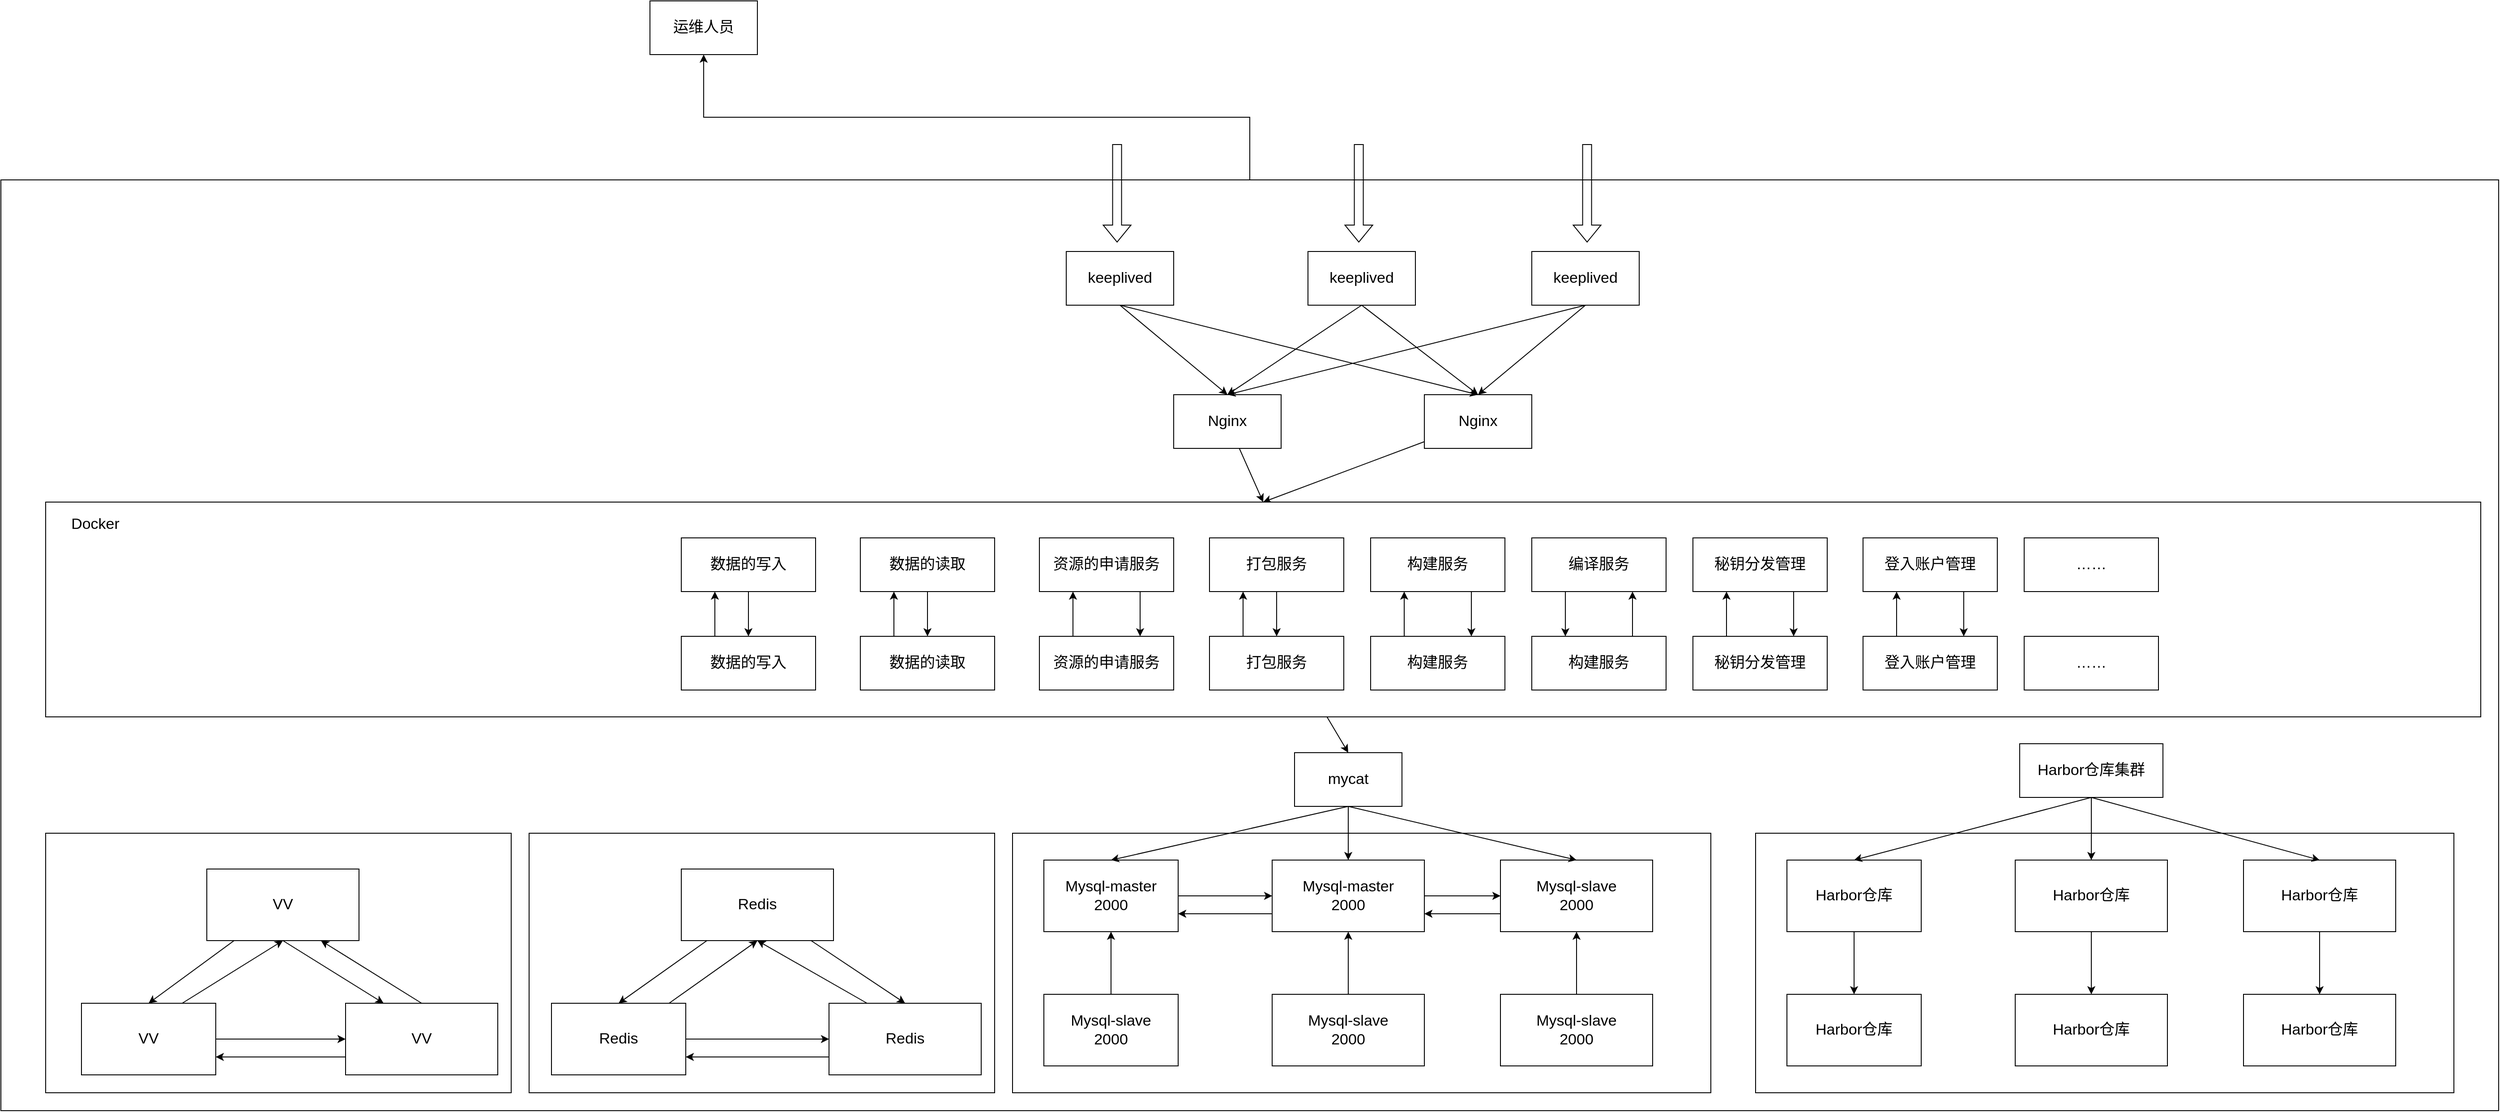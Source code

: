 <mxfile version="16.4.5" type="device" pages="4"><diagram id="rJANGwed-1c9ldxPG2yI" name="第 1 页"><mxGraphModel dx="3262" dy="1512" grid="1" gridSize="10" guides="1" tooltips="1" connect="1" arrows="1" fold="1" page="0" pageScale="1" pageWidth="827" pageHeight="1169" math="0" shadow="0"><root><mxCell id="0"/><mxCell id="1" parent="0"/><mxCell id="6rcx0jUrcRF0eBkohyy--73" value="" style="edgeStyle=orthogonalEdgeStyle;rounded=0;orthogonalLoop=1;jettySize=auto;html=1;fontSize=17;" parent="1" source="6rcx0jUrcRF0eBkohyy--68" target="6rcx0jUrcRF0eBkohyy--72" edge="1"><mxGeometry relative="1" as="geometry"/></mxCell><mxCell id="6rcx0jUrcRF0eBkohyy--68" value="" style="rounded=0;whiteSpace=wrap;html=1;fontSize=17;" parent="1" vertex="1"><mxGeometry x="-900" y="-70" width="2790" height="1040" as="geometry"/></mxCell><mxCell id="6rcx0jUrcRF0eBkohyy--38" value="" style="rounded=0;whiteSpace=wrap;html=1;fontSize=17;" parent="1" vertex="1"><mxGeometry x="230" y="660" width="780" height="290" as="geometry"/></mxCell><mxCell id="6rcx0jUrcRF0eBkohyy--8" value="" style="edgeStyle=none;rounded=0;orthogonalLoop=1;jettySize=auto;html=1;entryX=0.5;entryY=0;entryDx=0;entryDy=0;exitX=0.5;exitY=1;exitDx=0;exitDy=0;fontSize=17;" parent="1" source="6rcx0jUrcRF0eBkohyy--1" target="6rcx0jUrcRF0eBkohyy--7" edge="1"><mxGeometry relative="1" as="geometry"/></mxCell><mxCell id="6rcx0jUrcRF0eBkohyy--10" style="edgeStyle=none;rounded=0;orthogonalLoop=1;jettySize=auto;html=1;exitX=0.5;exitY=1;exitDx=0;exitDy=0;entryX=0.5;entryY=0;entryDx=0;entryDy=0;fontSize=17;" parent="1" source="6rcx0jUrcRF0eBkohyy--1" target="6rcx0jUrcRF0eBkohyy--9" edge="1"><mxGeometry relative="1" as="geometry"/></mxCell><mxCell id="6rcx0jUrcRF0eBkohyy--1" value="keeplived" style="rounded=0;whiteSpace=wrap;html=1;fontSize=17;" parent="1" vertex="1"><mxGeometry x="560" y="10" width="120" height="60" as="geometry"/></mxCell><mxCell id="6rcx0jUrcRF0eBkohyy--56" style="edgeStyle=orthogonalEdgeStyle;rounded=0;orthogonalLoop=1;jettySize=auto;html=1;exitX=0;exitY=0.75;exitDx=0;exitDy=0;entryX=1;entryY=0.75;entryDx=0;entryDy=0;fontSize=17;" parent="1" source="6rcx0jUrcRF0eBkohyy--2" target="6rcx0jUrcRF0eBkohyy--14" edge="1"><mxGeometry relative="1" as="geometry"/></mxCell><mxCell id="6rcx0jUrcRF0eBkohyy--57" style="edgeStyle=orthogonalEdgeStyle;rounded=0;orthogonalLoop=1;jettySize=auto;html=1;entryX=0;entryY=0.5;entryDx=0;entryDy=0;fontSize=17;" parent="1" source="6rcx0jUrcRF0eBkohyy--2" target="6rcx0jUrcRF0eBkohyy--4" edge="1"><mxGeometry relative="1" as="geometry"/></mxCell><mxCell id="6rcx0jUrcRF0eBkohyy--2" value="&lt;div style=&quot;font-size: 17px&quot;&gt;Mysql-master&lt;/div&gt;&lt;div style=&quot;font-size: 17px&quot;&gt;2000&lt;br style=&quot;font-size: 17px&quot;&gt;&lt;/div&gt;" style="rounded=0;whiteSpace=wrap;html=1;fontSize=17;" parent="1" vertex="1"><mxGeometry x="520" y="690" width="170" height="80" as="geometry"/></mxCell><mxCell id="6rcx0jUrcRF0eBkohyy--58" style="edgeStyle=orthogonalEdgeStyle;rounded=0;orthogonalLoop=1;jettySize=auto;html=1;exitX=0;exitY=0.75;exitDx=0;exitDy=0;entryX=1;entryY=0.75;entryDx=0;entryDy=0;fontSize=17;" parent="1" source="6rcx0jUrcRF0eBkohyy--4" target="6rcx0jUrcRF0eBkohyy--2" edge="1"><mxGeometry relative="1" as="geometry"/></mxCell><mxCell id="6rcx0jUrcRF0eBkohyy--4" value="&lt;div style=&quot;font-size: 17px;&quot;&gt;Mysql-slave&lt;/div&gt;&lt;div style=&quot;font-size: 17px;&quot;&gt;2000&lt;br style=&quot;font-size: 17px;&quot;&gt;&lt;/div&gt;" style="rounded=0;whiteSpace=wrap;html=1;fontSize=17;" parent="1" vertex="1"><mxGeometry x="775" y="690" width="170" height="80" as="geometry"/></mxCell><mxCell id="6rcx0jUrcRF0eBkohyy--47" style="edgeStyle=none;rounded=0;orthogonalLoop=1;jettySize=auto;html=1;entryX=0.5;entryY=0;entryDx=0;entryDy=0;fontSize=17;" parent="1" source="6rcx0jUrcRF0eBkohyy--7" target="6rcx0jUrcRF0eBkohyy--40" edge="1"><mxGeometry relative="1" as="geometry"/></mxCell><mxCell id="6rcx0jUrcRF0eBkohyy--7" value="Nginx" style="rounded=0;whiteSpace=wrap;html=1;fontSize=17;" parent="1" vertex="1"><mxGeometry x="410" y="170" width="120" height="60" as="geometry"/></mxCell><mxCell id="6rcx0jUrcRF0eBkohyy--48" style="edgeStyle=none;rounded=0;orthogonalLoop=1;jettySize=auto;html=1;entryX=0.5;entryY=0;entryDx=0;entryDy=0;fontSize=17;" parent="1" source="6rcx0jUrcRF0eBkohyy--9" target="6rcx0jUrcRF0eBkohyy--40" edge="1"><mxGeometry relative="1" as="geometry"/></mxCell><mxCell id="6rcx0jUrcRF0eBkohyy--9" value="Nginx" style="rounded=0;whiteSpace=wrap;html=1;fontSize=17;" parent="1" vertex="1"><mxGeometry x="690" y="170" width="120" height="60" as="geometry"/></mxCell><mxCell id="6rcx0jUrcRF0eBkohyy--55" style="edgeStyle=orthogonalEdgeStyle;rounded=0;orthogonalLoop=1;jettySize=auto;html=1;entryX=0;entryY=0.5;entryDx=0;entryDy=0;fontSize=17;" parent="1" source="6rcx0jUrcRF0eBkohyy--14" target="6rcx0jUrcRF0eBkohyy--2" edge="1"><mxGeometry relative="1" as="geometry"/></mxCell><mxCell id="6rcx0jUrcRF0eBkohyy--14" value="&lt;div style=&quot;font-size: 17px&quot;&gt;Mysql-master&lt;/div&gt;&lt;div style=&quot;font-size: 17px&quot;&gt;2000&lt;br style=&quot;font-size: 17px&quot;&gt;&lt;/div&gt;" style="rounded=0;whiteSpace=wrap;html=1;fontSize=17;" parent="1" vertex="1"><mxGeometry x="265" y="690" width="150" height="80" as="geometry"/></mxCell><mxCell id="6rcx0jUrcRF0eBkohyy--26" style="edgeStyle=none;rounded=0;orthogonalLoop=1;jettySize=auto;html=1;entryX=0.5;entryY=1;entryDx=0;entryDy=0;fontSize=17;" parent="1" source="6rcx0jUrcRF0eBkohyy--22" target="6rcx0jUrcRF0eBkohyy--2" edge="1"><mxGeometry relative="1" as="geometry"/></mxCell><mxCell id="6rcx0jUrcRF0eBkohyy--22" value="&lt;div style=&quot;font-size: 17px&quot;&gt;Mysql-slave&lt;/div&gt;&lt;div style=&quot;font-size: 17px&quot;&gt;2000&lt;br style=&quot;font-size: 17px&quot;&gt;&lt;/div&gt;" style="rounded=0;whiteSpace=wrap;html=1;fontSize=17;" parent="1" vertex="1"><mxGeometry x="520" y="840" width="170" height="80" as="geometry"/></mxCell><mxCell id="6rcx0jUrcRF0eBkohyy--27" style="edgeStyle=none;rounded=0;orthogonalLoop=1;jettySize=auto;html=1;entryX=0.5;entryY=1;entryDx=0;entryDy=0;fontSize=17;" parent="1" source="6rcx0jUrcRF0eBkohyy--23" target="6rcx0jUrcRF0eBkohyy--4" edge="1"><mxGeometry relative="1" as="geometry"/></mxCell><mxCell id="6rcx0jUrcRF0eBkohyy--23" value="&lt;div style=&quot;font-size: 17px&quot;&gt;Mysql-slave&lt;/div&gt;&lt;div style=&quot;font-size: 17px&quot;&gt;2000&lt;br style=&quot;font-size: 17px&quot;&gt;&lt;/div&gt;" style="rounded=0;whiteSpace=wrap;html=1;fontSize=17;" parent="1" vertex="1"><mxGeometry x="775" y="840" width="170" height="80" as="geometry"/></mxCell><mxCell id="6rcx0jUrcRF0eBkohyy--25" style="edgeStyle=none;rounded=0;orthogonalLoop=1;jettySize=auto;html=1;entryX=0.5;entryY=1;entryDx=0;entryDy=0;fontSize=17;" parent="1" source="6rcx0jUrcRF0eBkohyy--24" target="6rcx0jUrcRF0eBkohyy--14" edge="1"><mxGeometry relative="1" as="geometry"/></mxCell><mxCell id="6rcx0jUrcRF0eBkohyy--24" value="&lt;div style=&quot;font-size: 17px&quot;&gt;Mysql-slave&lt;/div&gt;&lt;div style=&quot;font-size: 17px&quot;&gt;2000&lt;br style=&quot;font-size: 17px&quot;&gt;&lt;/div&gt;" style="rounded=0;whiteSpace=wrap;html=1;fontSize=17;" parent="1" vertex="1"><mxGeometry x="265" y="840" width="150" height="80" as="geometry"/></mxCell><mxCell id="6rcx0jUrcRF0eBkohyy--33" style="edgeStyle=none;rounded=0;orthogonalLoop=1;jettySize=auto;html=1;entryX=0.5;entryY=0;entryDx=0;entryDy=0;exitX=0.5;exitY=1;exitDx=0;exitDy=0;fontSize=17;" parent="1" source="6rcx0jUrcRF0eBkohyy--32" target="6rcx0jUrcRF0eBkohyy--7" edge="1"><mxGeometry relative="1" as="geometry"/></mxCell><mxCell id="6rcx0jUrcRF0eBkohyy--34" style="edgeStyle=none;rounded=0;orthogonalLoop=1;jettySize=auto;html=1;exitX=0.5;exitY=1;exitDx=0;exitDy=0;entryX=0.5;entryY=0;entryDx=0;entryDy=0;fontSize=17;" parent="1" source="6rcx0jUrcRF0eBkohyy--32" target="6rcx0jUrcRF0eBkohyy--9" edge="1"><mxGeometry relative="1" as="geometry"/></mxCell><mxCell id="6rcx0jUrcRF0eBkohyy--32" value="keeplived" style="rounded=0;whiteSpace=wrap;html=1;fontSize=17;" parent="1" vertex="1"><mxGeometry x="290" y="10" width="120" height="60" as="geometry"/></mxCell><mxCell id="6rcx0jUrcRF0eBkohyy--93" style="rounded=0;orthogonalLoop=1;jettySize=auto;html=1;fontSize=17;exitX=0.5;exitY=1;exitDx=0;exitDy=0;entryX=0.5;entryY=0;entryDx=0;entryDy=0;" parent="1" source="6rcx0jUrcRF0eBkohyy--35" target="6rcx0jUrcRF0eBkohyy--7" edge="1"><mxGeometry relative="1" as="geometry"><mxPoint x="550" y="160" as="targetPoint"/></mxGeometry></mxCell><mxCell id="6rcx0jUrcRF0eBkohyy--94" style="edgeStyle=none;rounded=0;orthogonalLoop=1;jettySize=auto;html=1;fontSize=17;exitX=0.5;exitY=1;exitDx=0;exitDy=0;entryX=0.5;entryY=0;entryDx=0;entryDy=0;" parent="1" source="6rcx0jUrcRF0eBkohyy--35" target="6rcx0jUrcRF0eBkohyy--9" edge="1"><mxGeometry relative="1" as="geometry"/></mxCell><mxCell id="6rcx0jUrcRF0eBkohyy--35" value="keeplived" style="rounded=0;whiteSpace=wrap;html=1;fontSize=17;" parent="1" vertex="1"><mxGeometry x="810" y="10" width="120" height="60" as="geometry"/></mxCell><mxCell id="6rcx0jUrcRF0eBkohyy--53" style="edgeStyle=none;rounded=0;orthogonalLoop=1;jettySize=auto;html=1;entryX=0.5;entryY=0;entryDx=0;entryDy=0;fontSize=17;" parent="1" source="6rcx0jUrcRF0eBkohyy--40" target="6rcx0jUrcRF0eBkohyy--49" edge="1"><mxGeometry relative="1" as="geometry"><mxPoint x="677.143" y="550" as="sourcePoint"/></mxGeometry></mxCell><mxCell id="6rcx0jUrcRF0eBkohyy--40" value="" style="rounded=0;whiteSpace=wrap;html=1;fontSize=17;" parent="1" vertex="1"><mxGeometry x="-850" y="290" width="2720" height="240" as="geometry"/></mxCell><mxCell id="6rcx0jUrcRF0eBkohyy--66" style="edgeStyle=orthogonalEdgeStyle;rounded=0;orthogonalLoop=1;jettySize=auto;html=1;exitX=0.75;exitY=1;exitDx=0;exitDy=0;entryX=0.75;entryY=0;entryDx=0;entryDy=0;fontSize=17;" parent="1" source="6rcx0jUrcRF0eBkohyy--41" target="6rcx0jUrcRF0eBkohyy--59" edge="1"><mxGeometry relative="1" as="geometry"/></mxCell><mxCell id="6rcx0jUrcRF0eBkohyy--41" value="资源的申请服务" style="rounded=0;whiteSpace=wrap;html=1;fontSize=17;" parent="1" vertex="1"><mxGeometry x="260" y="330" width="150" height="60" as="geometry"/></mxCell><mxCell id="6rcx0jUrcRF0eBkohyy--64" style="edgeStyle=orthogonalEdgeStyle;rounded=0;orthogonalLoop=1;jettySize=auto;html=1;entryX=0.5;entryY=0;entryDx=0;entryDy=0;fontSize=17;" parent="1" source="6rcx0jUrcRF0eBkohyy--42" target="6rcx0jUrcRF0eBkohyy--60" edge="1"><mxGeometry relative="1" as="geometry"/></mxCell><mxCell id="6rcx0jUrcRF0eBkohyy--42" value="数据的读取" style="rounded=0;whiteSpace=wrap;html=1;fontSize=17;" parent="1" vertex="1"><mxGeometry x="60" y="330" width="150" height="60" as="geometry"/></mxCell><mxCell id="6rcx0jUrcRF0eBkohyy--62" style="edgeStyle=orthogonalEdgeStyle;rounded=0;orthogonalLoop=1;jettySize=auto;html=1;entryX=0.5;entryY=0;entryDx=0;entryDy=0;fontSize=17;" parent="1" source="6rcx0jUrcRF0eBkohyy--43" target="6rcx0jUrcRF0eBkohyy--61" edge="1"><mxGeometry relative="1" as="geometry"/></mxCell><mxCell id="6rcx0jUrcRF0eBkohyy--43" value="数据的写入" style="rounded=0;whiteSpace=wrap;html=1;fontSize=17;" parent="1" vertex="1"><mxGeometry x="-140" y="330" width="150" height="60" as="geometry"/></mxCell><mxCell id="6rcx0jUrcRF0eBkohyy--50" style="edgeStyle=none;rounded=0;orthogonalLoop=1;jettySize=auto;html=1;entryX=0.5;entryY=0;entryDx=0;entryDy=0;exitX=0.5;exitY=1;exitDx=0;exitDy=0;fontSize=17;" parent="1" source="6rcx0jUrcRF0eBkohyy--49" target="6rcx0jUrcRF0eBkohyy--14" edge="1"><mxGeometry relative="1" as="geometry"/></mxCell><mxCell id="6rcx0jUrcRF0eBkohyy--51" style="edgeStyle=none;rounded=0;orthogonalLoop=1;jettySize=auto;html=1;entryX=0.5;entryY=0;entryDx=0;entryDy=0;fontSize=17;" parent="1" source="6rcx0jUrcRF0eBkohyy--49" target="6rcx0jUrcRF0eBkohyy--2" edge="1"><mxGeometry relative="1" as="geometry"/></mxCell><mxCell id="6rcx0jUrcRF0eBkohyy--52" style="edgeStyle=none;rounded=0;orthogonalLoop=1;jettySize=auto;html=1;entryX=0.5;entryY=0;entryDx=0;entryDy=0;exitX=0.5;exitY=1;exitDx=0;exitDy=0;fontSize=17;" parent="1" source="6rcx0jUrcRF0eBkohyy--49" target="6rcx0jUrcRF0eBkohyy--4" edge="1"><mxGeometry relative="1" as="geometry"/></mxCell><mxCell id="6rcx0jUrcRF0eBkohyy--49" value="mycat" style="rounded=0;whiteSpace=wrap;html=1;fontSize=17;" parent="1" vertex="1"><mxGeometry x="545" y="570" width="120" height="60" as="geometry"/></mxCell><mxCell id="6rcx0jUrcRF0eBkohyy--67" style="edgeStyle=orthogonalEdgeStyle;rounded=0;orthogonalLoop=1;jettySize=auto;html=1;exitX=0.25;exitY=0;exitDx=0;exitDy=0;entryX=0.25;entryY=1;entryDx=0;entryDy=0;fontSize=17;" parent="1" source="6rcx0jUrcRF0eBkohyy--59" target="6rcx0jUrcRF0eBkohyy--41" edge="1"><mxGeometry relative="1" as="geometry"/></mxCell><mxCell id="6rcx0jUrcRF0eBkohyy--59" value="资源的申请服务" style="rounded=0;whiteSpace=wrap;html=1;fontSize=17;" parent="1" vertex="1"><mxGeometry x="260" y="440" width="150" height="60" as="geometry"/></mxCell><mxCell id="6rcx0jUrcRF0eBkohyy--65" style="edgeStyle=orthogonalEdgeStyle;rounded=0;orthogonalLoop=1;jettySize=auto;html=1;exitX=0.25;exitY=0;exitDx=0;exitDy=0;entryX=0.25;entryY=1;entryDx=0;entryDy=0;fontSize=17;" parent="1" source="6rcx0jUrcRF0eBkohyy--60" target="6rcx0jUrcRF0eBkohyy--42" edge="1"><mxGeometry relative="1" as="geometry"/></mxCell><mxCell id="6rcx0jUrcRF0eBkohyy--60" value="数据的读取" style="rounded=0;whiteSpace=wrap;html=1;fontSize=17;" parent="1" vertex="1"><mxGeometry x="60" y="440" width="150" height="60" as="geometry"/></mxCell><mxCell id="6rcx0jUrcRF0eBkohyy--63" style="edgeStyle=orthogonalEdgeStyle;rounded=0;orthogonalLoop=1;jettySize=auto;html=1;exitX=0.25;exitY=0;exitDx=0;exitDy=0;entryX=0.25;entryY=1;entryDx=0;entryDy=0;fontSize=17;" parent="1" source="6rcx0jUrcRF0eBkohyy--61" target="6rcx0jUrcRF0eBkohyy--43" edge="1"><mxGeometry relative="1" as="geometry"/></mxCell><mxCell id="6rcx0jUrcRF0eBkohyy--61" value="数据的写入" style="rounded=0;whiteSpace=wrap;html=1;fontSize=17;" parent="1" vertex="1"><mxGeometry x="-140" y="440" width="150" height="60" as="geometry"/></mxCell><mxCell id="6rcx0jUrcRF0eBkohyy--72" value="运维人员" style="whiteSpace=wrap;html=1;fontSize=17;rounded=0;" parent="1" vertex="1"><mxGeometry x="-175" y="-270" width="120" height="60" as="geometry"/></mxCell><mxCell id="6rcx0jUrcRF0eBkohyy--74" value="" style="shape=flexArrow;endArrow=classic;html=1;rounded=0;fontSize=17;" parent="1" edge="1"><mxGeometry width="50" height="50" relative="1" as="geometry"><mxPoint x="871.79" y="-110" as="sourcePoint"/><mxPoint x="871.79" as="targetPoint"/></mxGeometry></mxCell><mxCell id="6rcx0jUrcRF0eBkohyy--75" value="" style="shape=flexArrow;endArrow=classic;html=1;rounded=0;fontSize=17;" parent="1" edge="1"><mxGeometry width="50" height="50" relative="1" as="geometry"><mxPoint x="616.79" y="-110" as="sourcePoint"/><mxPoint x="616.79" as="targetPoint"/></mxGeometry></mxCell><mxCell id="6rcx0jUrcRF0eBkohyy--76" value="" style="shape=flexArrow;endArrow=classic;html=1;rounded=0;fontSize=17;" parent="1" edge="1"><mxGeometry width="50" height="50" relative="1" as="geometry"><mxPoint x="346.79" y="-110" as="sourcePoint"/><mxPoint x="346.79" as="targetPoint"/></mxGeometry></mxCell><mxCell id="6rcx0jUrcRF0eBkohyy--77" value="Docker" style="text;html=1;align=center;verticalAlign=middle;resizable=0;points=[];autosize=1;strokeColor=none;fillColor=none;fontSize=17;" parent="1" vertex="1"><mxGeometry x="-830" y="300" width="70" height="30" as="geometry"/></mxCell><mxCell id="6rcx0jUrcRF0eBkohyy--83" value="" style="edgeStyle=orthogonalEdgeStyle;rounded=0;orthogonalLoop=1;jettySize=auto;html=1;fontSize=17;" parent="1" source="6rcx0jUrcRF0eBkohyy--81" target="6rcx0jUrcRF0eBkohyy--82" edge="1"><mxGeometry relative="1" as="geometry"/></mxCell><mxCell id="6rcx0jUrcRF0eBkohyy--81" value="打包服务" style="rounded=0;whiteSpace=wrap;html=1;fontSize=17;" parent="1" vertex="1"><mxGeometry x="450" y="330" width="150" height="60" as="geometry"/></mxCell><mxCell id="6rcx0jUrcRF0eBkohyy--84" style="edgeStyle=orthogonalEdgeStyle;rounded=0;orthogonalLoop=1;jettySize=auto;html=1;exitX=0.25;exitY=0;exitDx=0;exitDy=0;entryX=0.25;entryY=1;entryDx=0;entryDy=0;fontSize=17;" parent="1" source="6rcx0jUrcRF0eBkohyy--82" target="6rcx0jUrcRF0eBkohyy--81" edge="1"><mxGeometry relative="1" as="geometry"/></mxCell><mxCell id="6rcx0jUrcRF0eBkohyy--82" value="打包服务" style="rounded=0;whiteSpace=wrap;html=1;fontSize=17;" parent="1" vertex="1"><mxGeometry x="450" y="440" width="150" height="60" as="geometry"/></mxCell><mxCell id="6rcx0jUrcRF0eBkohyy--87" style="edgeStyle=orthogonalEdgeStyle;rounded=0;orthogonalLoop=1;jettySize=auto;html=1;exitX=0.75;exitY=1;exitDx=0;exitDy=0;entryX=0.75;entryY=0;entryDx=0;entryDy=0;fontSize=17;" parent="1" source="6rcx0jUrcRF0eBkohyy--85" target="6rcx0jUrcRF0eBkohyy--86" edge="1"><mxGeometry relative="1" as="geometry"/></mxCell><mxCell id="6rcx0jUrcRF0eBkohyy--85" value="构建服务" style="rounded=0;whiteSpace=wrap;html=1;fontSize=17;" parent="1" vertex="1"><mxGeometry x="630" y="330" width="150" height="60" as="geometry"/></mxCell><mxCell id="6rcx0jUrcRF0eBkohyy--88" style="edgeStyle=orthogonalEdgeStyle;rounded=0;orthogonalLoop=1;jettySize=auto;html=1;entryX=0.25;entryY=1;entryDx=0;entryDy=0;fontSize=17;exitX=0.25;exitY=0;exitDx=0;exitDy=0;" parent="1" source="6rcx0jUrcRF0eBkohyy--86" target="6rcx0jUrcRF0eBkohyy--85" edge="1"><mxGeometry relative="1" as="geometry"/></mxCell><mxCell id="6rcx0jUrcRF0eBkohyy--86" value="构建服务" style="rounded=0;whiteSpace=wrap;html=1;fontSize=17;" parent="1" vertex="1"><mxGeometry x="630" y="440" width="150" height="60" as="geometry"/></mxCell><mxCell id="6rcx0jUrcRF0eBkohyy--91" style="edgeStyle=orthogonalEdgeStyle;rounded=0;orthogonalLoop=1;jettySize=auto;html=1;exitX=0.25;exitY=1;exitDx=0;exitDy=0;entryX=0.25;entryY=0;entryDx=0;entryDy=0;fontSize=17;" parent="1" source="6rcx0jUrcRF0eBkohyy--89" target="6rcx0jUrcRF0eBkohyy--90" edge="1"><mxGeometry relative="1" as="geometry"/></mxCell><mxCell id="6rcx0jUrcRF0eBkohyy--89" value="编译服务" style="rounded=0;whiteSpace=wrap;html=1;fontSize=17;" parent="1" vertex="1"><mxGeometry x="810" y="330" width="150" height="60" as="geometry"/></mxCell><mxCell id="6rcx0jUrcRF0eBkohyy--92" style="edgeStyle=orthogonalEdgeStyle;rounded=0;orthogonalLoop=1;jettySize=auto;html=1;exitX=0.75;exitY=0;exitDx=0;exitDy=0;entryX=0.75;entryY=1;entryDx=0;entryDy=0;fontSize=17;" parent="1" source="6rcx0jUrcRF0eBkohyy--90" target="6rcx0jUrcRF0eBkohyy--89" edge="1"><mxGeometry relative="1" as="geometry"/></mxCell><mxCell id="6rcx0jUrcRF0eBkohyy--90" value="构建服务" style="rounded=0;whiteSpace=wrap;html=1;fontSize=17;" parent="1" vertex="1"><mxGeometry x="810" y="440" width="150" height="60" as="geometry"/></mxCell><mxCell id="6rcx0jUrcRF0eBkohyy--97" style="edgeStyle=none;rounded=0;orthogonalLoop=1;jettySize=auto;html=1;exitX=0.75;exitY=1;exitDx=0;exitDy=0;entryX=0.75;entryY=0;entryDx=0;entryDy=0;fontSize=17;" parent="1" edge="1"><mxGeometry relative="1" as="geometry"><mxPoint x="1122.5" y="390" as="sourcePoint"/></mxGeometry></mxCell><mxCell id="6rcx0jUrcRF0eBkohyy--98" style="edgeStyle=none;rounded=0;orthogonalLoop=1;jettySize=auto;html=1;exitX=0.25;exitY=0;exitDx=0;exitDy=0;entryX=0.25;entryY=1;entryDx=0;entryDy=0;fontSize=17;" parent="1" edge="1"><mxGeometry relative="1" as="geometry"><mxPoint x="1047.5" y="390" as="targetPoint"/></mxGeometry></mxCell><mxCell id="6rcx0jUrcRF0eBkohyy--101" style="edgeStyle=none;rounded=0;orthogonalLoop=1;jettySize=auto;html=1;exitX=0.75;exitY=1;exitDx=0;exitDy=0;entryX=0.75;entryY=0;entryDx=0;entryDy=0;fontSize=17;" parent="1" source="6rcx0jUrcRF0eBkohyy--99" target="6rcx0jUrcRF0eBkohyy--100" edge="1"><mxGeometry relative="1" as="geometry"/></mxCell><mxCell id="6rcx0jUrcRF0eBkohyy--99" value="秘钥分发管理" style="rounded=0;whiteSpace=wrap;html=1;fontSize=17;" parent="1" vertex="1"><mxGeometry x="990" y="330" width="150" height="60" as="geometry"/></mxCell><mxCell id="6rcx0jUrcRF0eBkohyy--102" style="edgeStyle=none;rounded=0;orthogonalLoop=1;jettySize=auto;html=1;exitX=0.25;exitY=0;exitDx=0;exitDy=0;entryX=0.25;entryY=1;entryDx=0;entryDy=0;fontSize=17;" parent="1" source="6rcx0jUrcRF0eBkohyy--100" target="6rcx0jUrcRF0eBkohyy--99" edge="1"><mxGeometry relative="1" as="geometry"/></mxCell><mxCell id="6rcx0jUrcRF0eBkohyy--100" value="秘钥分发管理" style="rounded=0;whiteSpace=wrap;html=1;fontSize=17;" parent="1" vertex="1"><mxGeometry x="990" y="440" width="150" height="60" as="geometry"/></mxCell><mxCell id="6rcx0jUrcRF0eBkohyy--105" style="edgeStyle=none;rounded=0;orthogonalLoop=1;jettySize=auto;html=1;exitX=0.75;exitY=1;exitDx=0;exitDy=0;entryX=0.75;entryY=0;entryDx=0;entryDy=0;fontSize=17;" parent="1" source="6rcx0jUrcRF0eBkohyy--103" target="6rcx0jUrcRF0eBkohyy--104" edge="1"><mxGeometry relative="1" as="geometry"/></mxCell><mxCell id="6rcx0jUrcRF0eBkohyy--103" value="登入账户管理" style="rounded=0;whiteSpace=wrap;html=1;fontSize=17;" parent="1" vertex="1"><mxGeometry x="1180" y="330" width="150" height="60" as="geometry"/></mxCell><mxCell id="6rcx0jUrcRF0eBkohyy--106" style="edgeStyle=none;rounded=0;orthogonalLoop=1;jettySize=auto;html=1;exitX=0.25;exitY=0;exitDx=0;exitDy=0;entryX=0.25;entryY=1;entryDx=0;entryDy=0;fontSize=17;" parent="1" source="6rcx0jUrcRF0eBkohyy--104" target="6rcx0jUrcRF0eBkohyy--103" edge="1"><mxGeometry relative="1" as="geometry"/></mxCell><mxCell id="6rcx0jUrcRF0eBkohyy--104" value="登入账户管理" style="rounded=0;whiteSpace=wrap;html=1;fontSize=17;" parent="1" vertex="1"><mxGeometry x="1180" y="440" width="150" height="60" as="geometry"/></mxCell><mxCell id="6rcx0jUrcRF0eBkohyy--107" value="Harbor仓库集群" style="rounded=0;whiteSpace=wrap;html=1;fontSize=17;" parent="1" vertex="1"><mxGeometry x="1355" y="560" width="160" height="60" as="geometry"/></mxCell><mxCell id="6rcx0jUrcRF0eBkohyy--108" value="" style="rounded=0;whiteSpace=wrap;html=1;fontSize=17;" parent="1" vertex="1"><mxGeometry x="1060" y="660" width="780" height="290" as="geometry"/></mxCell><mxCell id="6rcx0jUrcRF0eBkohyy--119" style="edgeStyle=none;rounded=0;orthogonalLoop=1;jettySize=auto;html=1;fontSize=17;" parent="1" source="6rcx0jUrcRF0eBkohyy--109" target="6rcx0jUrcRF0eBkohyy--112" edge="1"><mxGeometry relative="1" as="geometry"/></mxCell><mxCell id="6rcx0jUrcRF0eBkohyy--109" value="Harbor仓库" style="rounded=0;whiteSpace=wrap;html=1;fontSize=17;" parent="1" vertex="1"><mxGeometry x="1350" y="690" width="170" height="80" as="geometry"/></mxCell><mxCell id="6rcx0jUrcRF0eBkohyy--120" style="edgeStyle=none;rounded=0;orthogonalLoop=1;jettySize=auto;html=1;fontSize=17;" parent="1" source="6rcx0jUrcRF0eBkohyy--110" target="6rcx0jUrcRF0eBkohyy--113" edge="1"><mxGeometry relative="1" as="geometry"/></mxCell><mxCell id="6rcx0jUrcRF0eBkohyy--110" value="Harbor仓库" style="rounded=0;whiteSpace=wrap;html=1;fontSize=17;" parent="1" vertex="1"><mxGeometry x="1605" y="690" width="170" height="80" as="geometry"/></mxCell><mxCell id="6rcx0jUrcRF0eBkohyy--118" style="edgeStyle=none;rounded=0;orthogonalLoop=1;jettySize=auto;html=1;entryX=0.5;entryY=0;entryDx=0;entryDy=0;fontSize=17;" parent="1" source="6rcx0jUrcRF0eBkohyy--111" target="6rcx0jUrcRF0eBkohyy--114" edge="1"><mxGeometry relative="1" as="geometry"/></mxCell><mxCell id="6rcx0jUrcRF0eBkohyy--111" value="Harbor仓库" style="rounded=0;whiteSpace=wrap;html=1;fontSize=17;" parent="1" vertex="1"><mxGeometry x="1095" y="690" width="150" height="80" as="geometry"/></mxCell><mxCell id="6rcx0jUrcRF0eBkohyy--112" value="Harbor仓库" style="rounded=0;whiteSpace=wrap;html=1;fontSize=17;" parent="1" vertex="1"><mxGeometry x="1350" y="840" width="170" height="80" as="geometry"/></mxCell><mxCell id="6rcx0jUrcRF0eBkohyy--113" value="Harbor仓库" style="rounded=0;whiteSpace=wrap;html=1;fontSize=17;" parent="1" vertex="1"><mxGeometry x="1605" y="840" width="170" height="80" as="geometry"/></mxCell><mxCell id="6rcx0jUrcRF0eBkohyy--114" value="Harbor仓库" style="rounded=0;whiteSpace=wrap;html=1;fontSize=17;" parent="1" vertex="1"><mxGeometry x="1095" y="840" width="150" height="80" as="geometry"/></mxCell><mxCell id="6rcx0jUrcRF0eBkohyy--115" style="edgeStyle=none;rounded=0;orthogonalLoop=1;jettySize=auto;html=1;entryX=0.5;entryY=0;entryDx=0;entryDy=0;fontSize=17;exitX=0.5;exitY=1;exitDx=0;exitDy=0;" parent="1" source="6rcx0jUrcRF0eBkohyy--107" target="6rcx0jUrcRF0eBkohyy--111" edge="1"><mxGeometry relative="1" as="geometry"/></mxCell><mxCell id="6rcx0jUrcRF0eBkohyy--116" style="edgeStyle=none;rounded=0;orthogonalLoop=1;jettySize=auto;html=1;exitX=0.5;exitY=1;exitDx=0;exitDy=0;fontSize=17;" parent="1" source="6rcx0jUrcRF0eBkohyy--107" target="6rcx0jUrcRF0eBkohyy--109" edge="1"><mxGeometry relative="1" as="geometry"/></mxCell><mxCell id="6rcx0jUrcRF0eBkohyy--117" style="edgeStyle=none;rounded=0;orthogonalLoop=1;jettySize=auto;html=1;exitX=0.5;exitY=1;exitDx=0;exitDy=0;entryX=0.5;entryY=0;entryDx=0;entryDy=0;fontSize=17;" parent="1" source="6rcx0jUrcRF0eBkohyy--107" target="6rcx0jUrcRF0eBkohyy--110" edge="1"><mxGeometry relative="1" as="geometry"/></mxCell><mxCell id="6rcx0jUrcRF0eBkohyy--121" value="" style="rounded=0;whiteSpace=wrap;html=1;fontSize=17;" parent="1" vertex="1"><mxGeometry x="-310" y="660" width="520" height="290" as="geometry"/></mxCell><mxCell id="6rcx0jUrcRF0eBkohyy--125" style="edgeStyle=none;rounded=0;orthogonalLoop=1;jettySize=auto;html=1;entryX=0.5;entryY=0;entryDx=0;entryDy=0;fontSize=17;" parent="1" source="6rcx0jUrcRF0eBkohyy--122" target="6rcx0jUrcRF0eBkohyy--124" edge="1"><mxGeometry relative="1" as="geometry"/></mxCell><mxCell id="6rcx0jUrcRF0eBkohyy--126" style="edgeStyle=none;rounded=0;orthogonalLoop=1;jettySize=auto;html=1;entryX=0.5;entryY=0;entryDx=0;entryDy=0;fontSize=17;" parent="1" source="6rcx0jUrcRF0eBkohyy--122" target="6rcx0jUrcRF0eBkohyy--123" edge="1"><mxGeometry relative="1" as="geometry"/></mxCell><mxCell id="6rcx0jUrcRF0eBkohyy--122" value="Redis" style="rounded=0;whiteSpace=wrap;html=1;fontSize=17;" parent="1" vertex="1"><mxGeometry x="-140" y="700" width="170" height="80" as="geometry"/></mxCell><mxCell id="6rcx0jUrcRF0eBkohyy--129" style="edgeStyle=none;rounded=0;orthogonalLoop=1;jettySize=auto;html=1;exitX=0.25;exitY=0;exitDx=0;exitDy=0;fontSize=17;entryX=0.5;entryY=1;entryDx=0;entryDy=0;" parent="1" source="6rcx0jUrcRF0eBkohyy--123" target="6rcx0jUrcRF0eBkohyy--122" edge="1"><mxGeometry relative="1" as="geometry"><mxPoint x="-230" y="750" as="targetPoint"/></mxGeometry></mxCell><mxCell id="6rcx0jUrcRF0eBkohyy--131" style="edgeStyle=none;rounded=0;orthogonalLoop=1;jettySize=auto;html=1;exitX=0;exitY=0.75;exitDx=0;exitDy=0;entryX=1;entryY=0.75;entryDx=0;entryDy=0;fontSize=17;" parent="1" source="6rcx0jUrcRF0eBkohyy--123" target="6rcx0jUrcRF0eBkohyy--124" edge="1"><mxGeometry relative="1" as="geometry"/></mxCell><mxCell id="6rcx0jUrcRF0eBkohyy--123" value="Redis" style="rounded=0;whiteSpace=wrap;html=1;fontSize=17;" parent="1" vertex="1"><mxGeometry x="25" y="850" width="170" height="80" as="geometry"/></mxCell><mxCell id="6rcx0jUrcRF0eBkohyy--127" style="edgeStyle=none;rounded=0;orthogonalLoop=1;jettySize=auto;html=1;fontSize=17;" parent="1" source="6rcx0jUrcRF0eBkohyy--124" target="6rcx0jUrcRF0eBkohyy--123" edge="1"><mxGeometry relative="1" as="geometry"/></mxCell><mxCell id="6rcx0jUrcRF0eBkohyy--128" style="edgeStyle=none;rounded=0;orthogonalLoop=1;jettySize=auto;html=1;entryX=0.5;entryY=1;entryDx=0;entryDy=0;fontSize=17;" parent="1" source="6rcx0jUrcRF0eBkohyy--124" target="6rcx0jUrcRF0eBkohyy--122" edge="1"><mxGeometry relative="1" as="geometry"/></mxCell><mxCell id="6rcx0jUrcRF0eBkohyy--124" value="Redis" style="rounded=0;whiteSpace=wrap;html=1;fontSize=17;" parent="1" vertex="1"><mxGeometry x="-285" y="850" width="150" height="80" as="geometry"/></mxCell><mxCell id="6rcx0jUrcRF0eBkohyy--132" value="……" style="rounded=0;whiteSpace=wrap;html=1;fontSize=17;" parent="1" vertex="1"><mxGeometry x="1360" y="330" width="150" height="60" as="geometry"/></mxCell><mxCell id="6rcx0jUrcRF0eBkohyy--133" value="……" style="rounded=0;whiteSpace=wrap;html=1;fontSize=17;" parent="1" vertex="1"><mxGeometry x="1360" y="440" width="150" height="60" as="geometry"/></mxCell><mxCell id="6rcx0jUrcRF0eBkohyy--134" value="" style="rounded=0;whiteSpace=wrap;html=1;fontSize=17;" parent="1" vertex="1"><mxGeometry x="-850" y="660" width="520" height="290" as="geometry"/></mxCell><mxCell id="6rcx0jUrcRF0eBkohyy--138" style="edgeStyle=none;rounded=0;orthogonalLoop=1;jettySize=auto;html=1;entryX=0.5;entryY=0;entryDx=0;entryDy=0;fontSize=17;" parent="1" source="6rcx0jUrcRF0eBkohyy--135" target="6rcx0jUrcRF0eBkohyy--137" edge="1"><mxGeometry relative="1" as="geometry"/></mxCell><mxCell id="6rcx0jUrcRF0eBkohyy--142" style="edgeStyle=none;rounded=0;orthogonalLoop=1;jettySize=auto;html=1;exitX=0.5;exitY=1;exitDx=0;exitDy=0;entryX=0.25;entryY=0;entryDx=0;entryDy=0;fontSize=17;" parent="1" source="6rcx0jUrcRF0eBkohyy--135" target="6rcx0jUrcRF0eBkohyy--136" edge="1"><mxGeometry relative="1" as="geometry"/></mxCell><mxCell id="6rcx0jUrcRF0eBkohyy--135" value="VV" style="rounded=0;whiteSpace=wrap;html=1;fontSize=17;" parent="1" vertex="1"><mxGeometry x="-670" y="700" width="170" height="80" as="geometry"/></mxCell><mxCell id="6rcx0jUrcRF0eBkohyy--140" style="edgeStyle=none;rounded=0;orthogonalLoop=1;jettySize=auto;html=1;exitX=0;exitY=0.75;exitDx=0;exitDy=0;entryX=1;entryY=0.75;entryDx=0;entryDy=0;fontSize=17;" parent="1" source="6rcx0jUrcRF0eBkohyy--136" target="6rcx0jUrcRF0eBkohyy--137" edge="1"><mxGeometry relative="1" as="geometry"/></mxCell><mxCell id="6rcx0jUrcRF0eBkohyy--141" style="edgeStyle=none;rounded=0;orthogonalLoop=1;jettySize=auto;html=1;exitX=0.5;exitY=0;exitDx=0;exitDy=0;entryX=0.75;entryY=1;entryDx=0;entryDy=0;fontSize=17;" parent="1" source="6rcx0jUrcRF0eBkohyy--136" target="6rcx0jUrcRF0eBkohyy--135" edge="1"><mxGeometry relative="1" as="geometry"/></mxCell><mxCell id="6rcx0jUrcRF0eBkohyy--136" value="VV" style="rounded=0;whiteSpace=wrap;html=1;fontSize=17;" parent="1" vertex="1"><mxGeometry x="-515" y="850" width="170" height="80" as="geometry"/></mxCell><mxCell id="6rcx0jUrcRF0eBkohyy--139" style="edgeStyle=none;rounded=0;orthogonalLoop=1;jettySize=auto;html=1;entryX=0;entryY=0.5;entryDx=0;entryDy=0;fontSize=17;" parent="1" source="6rcx0jUrcRF0eBkohyy--137" target="6rcx0jUrcRF0eBkohyy--136" edge="1"><mxGeometry relative="1" as="geometry"/></mxCell><mxCell id="6rcx0jUrcRF0eBkohyy--143" style="edgeStyle=none;rounded=0;orthogonalLoop=1;jettySize=auto;html=1;exitX=0.75;exitY=0;exitDx=0;exitDy=0;fontSize=17;entryX=0.5;entryY=1;entryDx=0;entryDy=0;" parent="1" source="6rcx0jUrcRF0eBkohyy--137" target="6rcx0jUrcRF0eBkohyy--135" edge="1"><mxGeometry relative="1" as="geometry"><mxPoint x="-600" y="780" as="targetPoint"/></mxGeometry></mxCell><mxCell id="6rcx0jUrcRF0eBkohyy--137" value="VV" style="rounded=0;whiteSpace=wrap;html=1;fontSize=17;" parent="1" vertex="1"><mxGeometry x="-810" y="850" width="150" height="80" as="geometry"/></mxCell></root></mxGraphModel></diagram><diagram id="H-mslKIb-AevJXMGuoLD" name="CICD系统"><mxGraphModel dx="5037" dy="2653" grid="1" gridSize="10" guides="1" tooltips="1" connect="1" arrows="1" fold="1" page="0" pageScale="1" pageWidth="827" pageHeight="1169" math="0" shadow="0"><root><mxCell id="sLVSA3ma_uhJkVOUm0TQ-0"/><mxCell id="sLVSA3ma_uhJkVOUm0TQ-1" parent="sLVSA3ma_uhJkVOUm0TQ-0"/><mxCell id="0Rwht7nyt23cgKoR796m-107" value="" style="rounded=0;whiteSpace=wrap;html=1;sketch=1;fontSize=20;fillColor=#dae8fc;strokeColor=#6c8ebf;" vertex="1" parent="sLVSA3ma_uhJkVOUm0TQ-1"><mxGeometry x="-1350" y="-420" width="2760" height="1770" as="geometry"/></mxCell><mxCell id="0Rwht7nyt23cgKoR796m-98" value="" style="rounded=0;whiteSpace=wrap;html=1;sketch=1;fontSize=20;fillColor=#d5e8d4;strokeColor=#82b366;" vertex="1" parent="sLVSA3ma_uhJkVOUm0TQ-1"><mxGeometry x="-1300" y="-160" width="720" height="1480" as="geometry"/></mxCell><mxCell id="0Rwht7nyt23cgKoR796m-87" value="" style="rounded=0;whiteSpace=wrap;html=1;sketch=1;fontSize=20;fillColor=#e3c800;fontColor=#000000;strokeColor=#B09500;" vertex="1" parent="sLVSA3ma_uhJkVOUm0TQ-1"><mxGeometry x="-1270" y="195" width="670" height="300" as="geometry"/></mxCell><mxCell id="0Rwht7nyt23cgKoR796m-86" value="" style="rounded=0;whiteSpace=wrap;html=1;sketch=1;fontSize=20;fillColor=#1ba1e2;fontColor=#ffffff;strokeColor=#006EAF;" vertex="1" parent="sLVSA3ma_uhJkVOUm0TQ-1"><mxGeometry x="-1270" y="760" width="670" height="245" as="geometry"/></mxCell><mxCell id="0Rwht7nyt23cgKoR796m-66" value="" style="rounded=0;whiteSpace=wrap;html=1;fontSize=20;sketch=1;fillColor=#dae8fc;strokeColor=#6c8ebf;" vertex="1" parent="sLVSA3ma_uhJkVOUm0TQ-1"><mxGeometry x="-560" y="-160" width="1000" height="1480" as="geometry"/></mxCell><mxCell id="v78hxn1hTe6odkZQLNfK-8" value="" style="rounded=0;whiteSpace=wrap;html=1;fontSize=20;sketch=1;" vertex="1" parent="sLVSA3ma_uhJkVOUm0TQ-1"><mxGeometry x="-520" y="200" width="920" height="520" as="geometry"/></mxCell><mxCell id="v78hxn1hTe6odkZQLNfK-7" value="" style="rounded=0;whiteSpace=wrap;html=1;dashed=1;fontSize=20;sketch=1;" vertex="1" parent="sLVSA3ma_uhJkVOUm0TQ-1"><mxGeometry x="-430" y="510" width="800" height="190" as="geometry"/></mxCell><mxCell id="VJ8-cu4VRfpeofNM875I-0" value="" style="rounded=0;whiteSpace=wrap;html=1;fontSize=20;sketch=1;" vertex="1" parent="sLVSA3ma_uhJkVOUm0TQ-1"><mxGeometry x="-520" y="80" width="920" height="80" as="geometry"/></mxCell><mxCell id="VJ8-cu4VRfpeofNM875I-1" value="" style="shape=actor;whiteSpace=wrap;html=1;fontSize=20;sketch=1;" vertex="1" parent="sLVSA3ma_uhJkVOUm0TQ-1"><mxGeometry x="910" y="-344" width="40" height="60" as="geometry"/></mxCell><mxCell id="VJ8-cu4VRfpeofNM875I-2" value="" style="shape=actor;whiteSpace=wrap;html=1;fontSize=20;sketch=1;" vertex="1" parent="sLVSA3ma_uhJkVOUm0TQ-1"><mxGeometry x="-100" y="-353" width="40" height="60" as="geometry"/></mxCell><mxCell id="VJ8-cu4VRfpeofNM875I-3" value="运维" style="text;html=1;align=center;verticalAlign=middle;resizable=0;points=[];autosize=1;strokeColor=none;fillColor=none;fontSize=20;sketch=1;" vertex="1" parent="sLVSA3ma_uhJkVOUm0TQ-1"><mxGeometry x="900" y="-379" width="60" height="30" as="geometry"/></mxCell><mxCell id="VJ8-cu4VRfpeofNM875I-4" value="开发人员" style="text;html=1;align=center;verticalAlign=middle;resizable=0;points=[];autosize=1;strokeColor=none;fillColor=none;fontSize=20;sketch=1;" vertex="1" parent="sLVSA3ma_uhJkVOUm0TQ-1"><mxGeometry x="-130" y="-388" width="100" height="30" as="geometry"/></mxCell><mxCell id="VJ8-cu4VRfpeofNM875I-5" value="" style="shape=actor;whiteSpace=wrap;html=1;fontSize=20;sketch=1;" vertex="1" parent="sLVSA3ma_uhJkVOUm0TQ-1"><mxGeometry x="100" y="-353" width="40" height="60" as="geometry"/></mxCell><mxCell id="VJ8-cu4VRfpeofNM875I-6" value="测试人员" style="text;html=1;align=center;verticalAlign=middle;resizable=0;points=[];autosize=1;strokeColor=none;fillColor=none;fontSize=20;sketch=1;" vertex="1" parent="sLVSA3ma_uhJkVOUm0TQ-1"><mxGeometry x="70" y="-388" width="100" height="30" as="geometry"/></mxCell><mxCell id="VJ8-cu4VRfpeofNM875I-7" value="浏览器" style="rounded=0;whiteSpace=wrap;html=1;fontSize=20;sketch=1;" vertex="1" parent="sLVSA3ma_uhJkVOUm0TQ-1"><mxGeometry x="870" y="-264" width="120" height="60" as="geometry"/></mxCell><mxCell id="VJ8-cu4VRfpeofNM875I-8" value="浏览器" style="rounded=0;whiteSpace=wrap;html=1;fontSize=20;sketch=1;" vertex="1" parent="sLVSA3ma_uhJkVOUm0TQ-1"><mxGeometry x="-140" y="-273" width="120" height="60" as="geometry"/></mxCell><mxCell id="VJ8-cu4VRfpeofNM875I-9" value="浏览器" style="rounded=0;whiteSpace=wrap;html=1;fontSize=20;sketch=1;" vertex="1" parent="sLVSA3ma_uhJkVOUm0TQ-1"><mxGeometry x="60" y="-273" width="120" height="60" as="geometry"/></mxCell><mxCell id="VJ8-cu4VRfpeofNM875I-10" value="Nginx" style="rounded=0;whiteSpace=wrap;html=1;fontSize=20;sketch=1;fillColor=#d5e8d4;strokeColor=#82b366;" vertex="1" parent="sLVSA3ma_uhJkVOUm0TQ-1"><mxGeometry x="-385" y="90" width="120" height="60" as="geometry"/></mxCell><mxCell id="VJ8-cu4VRfpeofNM875I-11" value="Nginx" style="rounded=0;whiteSpace=wrap;html=1;fontSize=20;sketch=1;fillColor=#d5e8d4;strokeColor=#82b366;" vertex="1" parent="sLVSA3ma_uhJkVOUm0TQ-1"><mxGeometry x="-200" y="90" width="120" height="60" as="geometry"/></mxCell><mxCell id="VJ8-cu4VRfpeofNM875I-12" value="Nginx" style="rounded=0;whiteSpace=wrap;html=1;fontSize=20;sketch=1;fillColor=#d5e8d4;strokeColor=#82b366;" vertex="1" parent="sLVSA3ma_uhJkVOUm0TQ-1"><mxGeometry y="90" width="120" height="60" as="geometry"/></mxCell><mxCell id="VJ8-cu4VRfpeofNM875I-13" value="Nginx" style="rounded=0;whiteSpace=wrap;html=1;fontSize=20;sketch=1;fillColor=#d5e8d4;strokeColor=#82b366;" vertex="1" parent="sLVSA3ma_uhJkVOUm0TQ-1"><mxGeometry x="190" y="90" width="120" height="60" as="geometry"/></mxCell><mxCell id="VJ8-cu4VRfpeofNM875I-14" value="Nginx层" style="text;html=1;align=center;verticalAlign=middle;resizable=0;points=[];autosize=1;strokeColor=none;fillColor=none;fontSize=20;sketch=1;" vertex="1" parent="sLVSA3ma_uhJkVOUm0TQ-1"><mxGeometry x="-495" y="105" width="90" height="30" as="geometry"/></mxCell><mxCell id="VJ8-cu4VRfpeofNM875I-15" value="" style="rounded=0;whiteSpace=wrap;html=1;dashed=1;fontSize=20;sketch=1;" vertex="1" parent="sLVSA3ma_uhJkVOUm0TQ-1"><mxGeometry x="-430" y="225" width="800" height="270" as="geometry"/></mxCell><mxCell id="VJ8-cu4VRfpeofNM875I-16" value="代码提交应用" style="rounded=0;whiteSpace=wrap;html=1;fontSize=20;sketch=1;fillColor=#ffe6cc;strokeColor=#d79b00;" vertex="1" parent="sLVSA3ma_uhJkVOUm0TQ-1"><mxGeometry x="-400" y="250" width="140" height="60" as="geometry"/></mxCell><mxCell id="VJ8-cu4VRfpeofNM875I-17" value="单元测试应用" style="rounded=0;whiteSpace=wrap;html=1;fontSize=20;sketch=1;fillColor=#ffe6cc;strokeColor=#d79b00;" vertex="1" parent="sLVSA3ma_uhJkVOUm0TQ-1"><mxGeometry x="-200" y="250" width="150" height="60" as="geometry"/></mxCell><mxCell id="VJ8-cu4VRfpeofNM875I-18" value="集成测试应用" style="rounded=0;whiteSpace=wrap;html=1;fontSize=20;sketch=1;fillColor=#ffe6cc;strokeColor=#d79b00;" vertex="1" parent="sLVSA3ma_uhJkVOUm0TQ-1"><mxGeometry y="250" width="140" height="60" as="geometry"/></mxCell><mxCell id="VJ8-cu4VRfpeofNM875I-19" value="系统压测应用" style="rounded=0;whiteSpace=wrap;html=1;fontSize=20;sketch=1;fillColor=#ffe6cc;strokeColor=#d79b00;" vertex="1" parent="sLVSA3ma_uhJkVOUm0TQ-1"><mxGeometry x="190" y="250" width="140" height="60" as="geometry"/></mxCell><mxCell id="VJ8-cu4VRfpeofNM875I-20" value="应用层" style="text;html=1;align=center;verticalAlign=middle;resizable=0;points=[];autosize=1;strokeColor=none;fillColor=none;fontSize=20;sketch=1;" vertex="1" parent="sLVSA3ma_uhJkVOUm0TQ-1"><mxGeometry x="-510" y="440" width="80" height="30" as="geometry"/></mxCell><mxCell id="RTYFfNArvjjriMbH5HKi-0" value="系统测试应用" style="rounded=0;whiteSpace=wrap;html=1;fontSize=20;sketch=1;fillColor=#ffe6cc;strokeColor=#d79b00;" vertex="1" parent="sLVSA3ma_uhJkVOUm0TQ-1"><mxGeometry x="-400" y="330" width="140" height="60" as="geometry"/></mxCell><mxCell id="RTYFfNArvjjriMbH5HKi-1" value="组件测试应用" style="rounded=0;whiteSpace=wrap;html=1;fontSize=20;sketch=1;fillColor=#ffe6cc;strokeColor=#d79b00;" vertex="1" parent="sLVSA3ma_uhJkVOUm0TQ-1"><mxGeometry x="-200" y="330" width="150" height="60" as="geometry"/></mxCell><mxCell id="RTYFfNArvjjriMbH5HKi-2" value="积分管理应用" style="rounded=0;whiteSpace=wrap;html=1;fontSize=20;sketch=1;fillColor=#f8cecc;strokeColor=#b85450;" vertex="1" parent="sLVSA3ma_uhJkVOUm0TQ-1"><mxGeometry y="530" width="140" height="60" as="geometry"/></mxCell><mxCell id="6xJYKC_-9m-WnlQ-KnVM-0" value="日志采集应用" style="rounded=0;whiteSpace=wrap;html=1;fontSize=20;sketch=1;fillColor=#f8cecc;strokeColor=#b85450;" vertex="1" parent="sLVSA3ma_uhJkVOUm0TQ-1"><mxGeometry x="180" y="530" width="130" height="60" as="geometry"/></mxCell><mxCell id="NeecRyBur2CArw15xg-M-0" value="VV构建应用" style="rounded=0;whiteSpace=wrap;html=1;fontSize=20;sketch=1;fillColor=#ffe6cc;strokeColor=#d79b00;" vertex="1" parent="sLVSA3ma_uhJkVOUm0TQ-1"><mxGeometry x="-400" y="410" width="140" height="60" as="geometry"/></mxCell><mxCell id="NeecRyBur2CArw15xg-M-1" value="代码打包应用" style="rounded=0;whiteSpace=wrap;html=1;fontSize=20;sketch=1;fillColor=#ffe6cc;strokeColor=#d79b00;" vertex="1" parent="sLVSA3ma_uhJkVOUm0TQ-1"><mxGeometry x="-200" y="410" width="150" height="60" as="geometry"/></mxCell><mxCell id="DeDySK-6XDt4cpsd_5P9-0" value="代码编译应用" style="rounded=0;whiteSpace=wrap;html=1;fontSize=20;sketch=1;fillColor=#ffe6cc;strokeColor=#d79b00;" vertex="1" parent="sLVSA3ma_uhJkVOUm0TQ-1"><mxGeometry y="330" width="140" height="60" as="geometry"/></mxCell><mxCell id="DeDySK-6XDt4cpsd_5P9-1" value="镜像管理应用" style="rounded=0;whiteSpace=wrap;html=1;fontSize=20;sketch=1;fillColor=#ffe6cc;strokeColor=#d79b00;" vertex="1" parent="sLVSA3ma_uhJkVOUm0TQ-1"><mxGeometry x="190" y="330" width="140" height="60" as="geometry"/></mxCell><mxCell id="DeDySK-6XDt4cpsd_5P9-2" value="秘钥分发应用" style="rounded=0;whiteSpace=wrap;html=1;fontSize=20;sketch=1;fillColor=#f8cecc;strokeColor=#b85450;" vertex="1" parent="sLVSA3ma_uhJkVOUm0TQ-1"><mxGeometry x="-400" y="530" width="140" height="60" as="geometry"/></mxCell><mxCell id="DeDySK-6XDt4cpsd_5P9-3" value="数据可视化应用" style="rounded=0;whiteSpace=wrap;html=1;fontSize=20;sketch=1;fillColor=#f8cecc;strokeColor=#b85450;" vertex="1" parent="sLVSA3ma_uhJkVOUm0TQ-1"><mxGeometry x="-200" y="530" width="150" height="60" as="geometry"/></mxCell><mxCell id="v78hxn1hTe6odkZQLNfK-0" value="" style="rounded=0;whiteSpace=wrap;html=1;fontSize=20;sketch=1;" vertex="1" parent="sLVSA3ma_uhJkVOUm0TQ-1"><mxGeometry x="-520" y="-40" width="920" height="80" as="geometry"/></mxCell><mxCell id="v78hxn1hTe6odkZQLNfK-1" value="keeplived" style="rounded=0;whiteSpace=wrap;html=1;fontSize=20;fillColor=#dae8fc;strokeColor=#6c8ebf;sketch=1;" vertex="1" parent="sLVSA3ma_uhJkVOUm0TQ-1"><mxGeometry x="-385" y="-30" width="120" height="60" as="geometry"/></mxCell><mxCell id="v78hxn1hTe6odkZQLNfK-2" value="keeplived" style="rounded=0;whiteSpace=wrap;html=1;fontSize=20;fillColor=#dae8fc;strokeColor=#6c8ebf;sketch=1;" vertex="1" parent="sLVSA3ma_uhJkVOUm0TQ-1"><mxGeometry x="-200" y="-30" width="120" height="60" as="geometry"/></mxCell><mxCell id="v78hxn1hTe6odkZQLNfK-3" value="keeplived" style="rounded=0;whiteSpace=wrap;html=1;fontSize=20;fillColor=#dae8fc;strokeColor=#6c8ebf;sketch=1;" vertex="1" parent="sLVSA3ma_uhJkVOUm0TQ-1"><mxGeometry y="-30" width="120" height="60" as="geometry"/></mxCell><mxCell id="v78hxn1hTe6odkZQLNfK-4" value="keeplived" style="rounded=0;whiteSpace=wrap;html=1;fontSize=20;fillColor=#dae8fc;strokeColor=#6c8ebf;sketch=1;" vertex="1" parent="sLVSA3ma_uhJkVOUm0TQ-1"><mxGeometry x="190" y="-30" width="120" height="60" as="geometry"/></mxCell><mxCell id="v78hxn1hTe6odkZQLNfK-5" value="虚拟IP层" style="text;html=1;align=center;verticalAlign=middle;resizable=0;points=[];autosize=1;strokeColor=none;fillColor=none;fontSize=20;sketch=1;" vertex="1" parent="sLVSA3ma_uhJkVOUm0TQ-1"><mxGeometry x="-505" y="-15" width="90" height="30" as="geometry"/></mxCell><mxCell id="v78hxn1hTe6odkZQLNfK-6" value="邮件通知应用" style="rounded=0;whiteSpace=wrap;html=1;fontSize=20;sketch=1;fillColor=#f8cecc;strokeColor=#b85450;" vertex="1" parent="sLVSA3ma_uhJkVOUm0TQ-1"><mxGeometry x="-400" y="620" width="140" height="60" as="geometry"/></mxCell><mxCell id="v78hxn1hTe6odkZQLNfK-9" value="系统监控应用" style="rounded=0;whiteSpace=wrap;html=1;fontSize=20;sketch=1;fillColor=#f8cecc;strokeColor=#b85450;" vertex="1" parent="sLVSA3ma_uhJkVOUm0TQ-1"><mxGeometry x="-200" y="620" width="150" height="60" as="geometry"/></mxCell><mxCell id="v78hxn1hTe6odkZQLNfK-10" value="" style="rounded=0;whiteSpace=wrap;html=1;fontSize=20;sketch=1;" vertex="1" parent="sLVSA3ma_uhJkVOUm0TQ-1"><mxGeometry x="-520" y="760" width="920" height="240" as="geometry"/></mxCell><mxCell id="v78hxn1hTe6odkZQLNfK-11" value="" style="rounded=0;whiteSpace=wrap;html=1;fontSize=20;sketch=1;fillColor=#e1d5e7;strokeColor=#9673a6;" vertex="1" parent="sLVSA3ma_uhJkVOUm0TQ-1"><mxGeometry x="-425" y="780" width="170" height="210" as="geometry"/></mxCell><mxCell id="v78hxn1hTe6odkZQLNfK-12" value="服务器" style="text;html=1;align=center;verticalAlign=middle;resizable=0;points=[];autosize=1;strokeColor=none;fillColor=none;fontSize=20;sketch=1;" vertex="1" parent="sLVSA3ma_uhJkVOUm0TQ-1"><mxGeometry x="-385" y="790" width="80" height="30" as="geometry"/></mxCell><mxCell id="v78hxn1hTe6odkZQLNfK-15" value="" style="rounded=0;whiteSpace=wrap;html=1;fontSize=20;sketch=1;fillColor=#e1d5e7;strokeColor=#9673a6;" vertex="1" parent="sLVSA3ma_uhJkVOUm0TQ-1"><mxGeometry x="-225" y="780" width="170" height="210" as="geometry"/></mxCell><mxCell id="v78hxn1hTe6odkZQLNfK-16" value="服务器" style="text;html=1;align=center;verticalAlign=middle;resizable=0;points=[];autosize=1;strokeColor=none;fillColor=none;fontSize=20;sketch=1;" vertex="1" parent="sLVSA3ma_uhJkVOUm0TQ-1"><mxGeometry x="-185" y="790" width="80" height="30" as="geometry"/></mxCell><mxCell id="v78hxn1hTe6odkZQLNfK-17" value="" style="rounded=0;whiteSpace=wrap;html=1;fontSize=20;sketch=1;fillColor=#e1d5e7;strokeColor=#9673a6;" vertex="1" parent="sLVSA3ma_uhJkVOUm0TQ-1"><mxGeometry x="-15" y="780" width="170" height="210" as="geometry"/></mxCell><mxCell id="v78hxn1hTe6odkZQLNfK-18" value="服务器" style="text;html=1;align=center;verticalAlign=middle;resizable=0;points=[];autosize=1;strokeColor=none;fillColor=none;fontSize=20;sketch=1;" vertex="1" parent="sLVSA3ma_uhJkVOUm0TQ-1"><mxGeometry x="25" y="790" width="80" height="30" as="geometry"/></mxCell><mxCell id="v78hxn1hTe6odkZQLNfK-19" value="" style="rounded=0;whiteSpace=wrap;html=1;fontSize=20;sketch=1;fillColor=#e1d5e7;strokeColor=#9673a6;" vertex="1" parent="sLVSA3ma_uhJkVOUm0TQ-1"><mxGeometry x="195" y="780" width="170" height="210" as="geometry"/></mxCell><mxCell id="v78hxn1hTe6odkZQLNfK-20" value="服务器" style="text;html=1;align=center;verticalAlign=middle;resizable=0;points=[];autosize=1;strokeColor=none;fillColor=none;fontSize=20;sketch=1;" vertex="1" parent="sLVSA3ma_uhJkVOUm0TQ-1"><mxGeometry x="235" y="790" width="80" height="30" as="geometry"/></mxCell><mxCell id="Wf1TKGfRNnQm8UkCgSa4-0" value="单点登入应用" style="rounded=0;whiteSpace=wrap;html=1;fontSize=20;sketch=1;fillColor=#f8cecc;strokeColor=#b85450;" vertex="1" parent="sLVSA3ma_uhJkVOUm0TQ-1"><mxGeometry y="620" width="140" height="60" as="geometry"/></mxCell><mxCell id="Wf1TKGfRNnQm8UkCgSa4-1" value="K8s管理" style="text;html=1;align=center;verticalAlign=middle;resizable=0;points=[];autosize=1;strokeColor=none;fillColor=none;fontSize=20;sketch=1;" vertex="1" parent="sLVSA3ma_uhJkVOUm0TQ-1"><mxGeometry x="-520" y="870" width="90" height="30" as="geometry"/></mxCell><mxCell id="Wf1TKGfRNnQm8UkCgSa4-2" value="&lt;div&gt;应用&lt;/div&gt;&lt;div&gt;容器&lt;/div&gt;" style="rounded=0;whiteSpace=wrap;html=1;fontSize=20;sketch=1;" vertex="1" parent="sLVSA3ma_uhJkVOUm0TQ-1"><mxGeometry x="-412.5" y="842" width="65" height="130" as="geometry"/></mxCell><mxCell id="Wf1TKGfRNnQm8UkCgSa4-3" value="&lt;div&gt;应用&lt;/div&gt;&lt;div&gt;容器&lt;/div&gt;" style="rounded=0;whiteSpace=wrap;html=1;fontSize=20;sketch=1;" vertex="1" parent="sLVSA3ma_uhJkVOUm0TQ-1"><mxGeometry x="-332.5" y="842" width="65" height="130" as="geometry"/></mxCell><mxCell id="Wf1TKGfRNnQm8UkCgSa4-4" value="&lt;div&gt;应用&lt;/div&gt;&lt;div&gt;容器&lt;/div&gt;" style="rounded=0;whiteSpace=wrap;html=1;fontSize=20;sketch=1;" vertex="1" parent="sLVSA3ma_uhJkVOUm0TQ-1"><mxGeometry x="-212.5" y="842" width="65" height="130" as="geometry"/></mxCell><mxCell id="Wf1TKGfRNnQm8UkCgSa4-5" value="&lt;div&gt;应用&lt;/div&gt;&lt;div&gt;容器&lt;/div&gt;" style="rounded=0;whiteSpace=wrap;html=1;fontSize=20;sketch=1;" vertex="1" parent="sLVSA3ma_uhJkVOUm0TQ-1"><mxGeometry x="-132.5" y="842" width="65" height="130" as="geometry"/></mxCell><mxCell id="Wf1TKGfRNnQm8UkCgSa4-6" value="&lt;div&gt;应用&lt;/div&gt;&lt;div&gt;容器&lt;/div&gt;" style="rounded=0;whiteSpace=wrap;html=1;fontSize=20;sketch=1;" vertex="1" parent="sLVSA3ma_uhJkVOUm0TQ-1"><mxGeometry x="-2.5" y="842" width="65" height="130" as="geometry"/></mxCell><mxCell id="Wf1TKGfRNnQm8UkCgSa4-7" value="&lt;div&gt;应用&lt;/div&gt;&lt;div&gt;容器&lt;/div&gt;" style="rounded=0;whiteSpace=wrap;html=1;fontSize=20;sketch=1;" vertex="1" parent="sLVSA3ma_uhJkVOUm0TQ-1"><mxGeometry x="77.5" y="842" width="65" height="130" as="geometry"/></mxCell><mxCell id="Wf1TKGfRNnQm8UkCgSa4-8" value="&lt;div&gt;应用&lt;/div&gt;&lt;div&gt;容器&lt;/div&gt;" style="rounded=0;whiteSpace=wrap;html=1;fontSize=20;sketch=1;" vertex="1" parent="sLVSA3ma_uhJkVOUm0TQ-1"><mxGeometry x="207.5" y="842" width="65" height="130" as="geometry"/></mxCell><mxCell id="Wf1TKGfRNnQm8UkCgSa4-9" value="&lt;div&gt;应用&lt;/div&gt;&lt;div&gt;容器&lt;/div&gt;" style="rounded=0;whiteSpace=wrap;html=1;fontSize=20;sketch=1;" vertex="1" parent="sLVSA3ma_uhJkVOUm0TQ-1"><mxGeometry x="287.5" y="842" width="65" height="130" as="geometry"/></mxCell><mxCell id="Wf1TKGfRNnQm8UkCgSa4-10" value="" style="endArrow=none;dashed=1;html=1;dashPattern=1 3;strokeWidth=2;rounded=0;fontSize=20;exitX=0;exitY=0.25;exitDx=0;exitDy=0;entryX=1;entryY=0.25;entryDx=0;entryDy=0;strokeColor=#FF6666;sketch=1;" edge="1" parent="sLVSA3ma_uhJkVOUm0TQ-1" source="v78hxn1hTe6odkZQLNfK-11" target="v78hxn1hTe6odkZQLNfK-19"><mxGeometry width="50" height="50" relative="1" as="geometry"><mxPoint x="90" y="750" as="sourcePoint"/><mxPoint x="140" y="700" as="targetPoint"/></mxGeometry></mxCell><mxCell id="Wf1TKGfRNnQm8UkCgSa4-11" value="" style="endArrow=none;dashed=1;html=1;dashPattern=1 3;strokeWidth=2;rounded=0;fontSize=20;exitX=0;exitY=0.25;exitDx=0;exitDy=0;entryX=1;entryY=0.25;entryDx=0;entryDy=0;strokeColor=#FF6666;sketch=1;" edge="1" parent="sLVSA3ma_uhJkVOUm0TQ-1"><mxGeometry width="50" height="50" relative="1" as="geometry"><mxPoint x="-425" y="981.17" as="sourcePoint"/><mxPoint x="365" y="981.17" as="targetPoint"/></mxGeometry></mxCell><mxCell id="Wf1TKGfRNnQm8UkCgSa4-12" value="" style="rounded=0;whiteSpace=wrap;html=1;fontSize=20;sketch=1;" vertex="1" parent="sLVSA3ma_uhJkVOUm0TQ-1"><mxGeometry x="-520" y="1040" width="920" height="240" as="geometry"/></mxCell><mxCell id="rDFdgs3LV2Fk59Xcpi7k-0" value="Redis集群" style="rounded=0;whiteSpace=wrap;html=1;fontSize=20;sketch=1;fillColor=#ffff88;strokeColor=#36393d;" vertex="1" parent="sLVSA3ma_uhJkVOUm0TQ-1"><mxGeometry x="-480" y="1070" width="110" height="190" as="geometry"/></mxCell><mxCell id="rDFdgs3LV2Fk59Xcpi7k-1" value="MQ消息集群" style="rounded=0;whiteSpace=wrap;html=1;fontSize=20;sketch=1;fillColor=#ffff88;strokeColor=#36393d;" vertex="1" parent="sLVSA3ma_uhJkVOUm0TQ-1"><mxGeometry x="-295" y="1070" width="110" height="190" as="geometry"/></mxCell><mxCell id="rDFdgs3LV2Fk59Xcpi7k-3" value="mysql集群" style="rounded=0;whiteSpace=wrap;html=1;fontSize=20;sketch=1;fillColor=#ffff88;strokeColor=#36393d;" vertex="1" parent="sLVSA3ma_uhJkVOUm0TQ-1"><mxGeometry x="-105" y="1070" width="110" height="190" as="geometry"/></mxCell><mxCell id="0Rwht7nyt23cgKoR796m-0" value="zookeeper集群" style="rounded=0;whiteSpace=wrap;html=1;fontSize=20;sketch=1;fillColor=#ffff88;strokeColor=#36393d;" vertex="1" parent="sLVSA3ma_uhJkVOUm0TQ-1"><mxGeometry x="70" y="1070" width="110" height="190" as="geometry"/></mxCell><mxCell id="0Rwht7nyt23cgKoR796m-1" value="注册中心集群" style="rounded=0;whiteSpace=wrap;html=1;fontSize=20;sketch=1;fillColor=#ffff88;strokeColor=#36393d;" vertex="1" parent="sLVSA3ma_uhJkVOUm0TQ-1"><mxGeometry x="250" y="1070" width="125" height="190" as="geometry"/></mxCell><mxCell id="0Rwht7nyt23cgKoR796m-2" value="" style="rounded=0;whiteSpace=wrap;html=1;fontSize=20;sketch=1;fillColor=#ffe6cc;strokeColor=#d79b00;" vertex="1" parent="sLVSA3ma_uhJkVOUm0TQ-1"><mxGeometry x="520" y="-160" width="860" height="1480" as="geometry"/></mxCell><mxCell id="0Rwht7nyt23cgKoR796m-3" value="" style="shape=flexArrow;endArrow=classic;startArrow=classic;html=1;rounded=0;fontSize=20;fillColor=#e51400;strokeColor=#B20000;sketch=1;" edge="1" parent="sLVSA3ma_uhJkVOUm0TQ-1"><mxGeometry width="100" height="100" relative="1" as="geometry"><mxPoint x="400" y="-0.71" as="sourcePoint"/><mxPoint x="520" y="-0.71" as="targetPoint"/></mxGeometry></mxCell><mxCell id="0Rwht7nyt23cgKoR796m-4" value="" style="shape=flexArrow;endArrow=classic;startArrow=classic;html=1;rounded=0;fontSize=20;fillColor=#e51400;strokeColor=#B20000;sketch=1;" edge="1" parent="sLVSA3ma_uhJkVOUm0TQ-1"><mxGeometry width="100" height="100" relative="1" as="geometry"><mxPoint x="400" y="119.29" as="sourcePoint"/><mxPoint x="520" y="119.29" as="targetPoint"/></mxGeometry></mxCell><mxCell id="0Rwht7nyt23cgKoR796m-5" value="" style="shape=flexArrow;endArrow=classic;startArrow=classic;html=1;rounded=0;fontSize=20;fillColor=#e51400;strokeColor=#B20000;sketch=1;" edge="1" parent="sLVSA3ma_uhJkVOUm0TQ-1"><mxGeometry width="100" height="100" relative="1" as="geometry"><mxPoint x="400" y="450.0" as="sourcePoint"/><mxPoint x="520" y="450.0" as="targetPoint"/></mxGeometry></mxCell><mxCell id="0Rwht7nyt23cgKoR796m-6" value="" style="shape=flexArrow;endArrow=classic;startArrow=classic;html=1;rounded=0;fontSize=20;fillColor=#e51400;strokeColor=#B20000;sketch=1;" edge="1" parent="sLVSA3ma_uhJkVOUm0TQ-1"><mxGeometry width="100" height="100" relative="1" as="geometry"><mxPoint x="400" y="890" as="sourcePoint"/><mxPoint x="520" y="890" as="targetPoint"/></mxGeometry></mxCell><mxCell id="0Rwht7nyt23cgKoR796m-7" value="" style="shape=flexArrow;endArrow=classic;startArrow=classic;html=1;rounded=0;fontSize=20;fillColor=#e51400;strokeColor=#B20000;sketch=1;" edge="1" parent="sLVSA3ma_uhJkVOUm0TQ-1"><mxGeometry width="100" height="100" relative="1" as="geometry"><mxPoint x="400" y="1180" as="sourcePoint"/><mxPoint x="520" y="1180" as="targetPoint"/></mxGeometry></mxCell><mxCell id="0Rwht7nyt23cgKoR796m-8" value="监控系统" style="text;html=1;align=center;verticalAlign=middle;resizable=0;points=[];autosize=1;strokeColor=none;fillColor=none;fontSize=20;sketch=1;" vertex="1" parent="sLVSA3ma_uhJkVOUm0TQ-1"><mxGeometry x="520" y="-150" width="100" height="30" as="geometry"/></mxCell><mxCell id="0Rwht7nyt23cgKoR796m-10" value="" style="rounded=0;whiteSpace=wrap;html=1;fontSize=20;sketch=1;" vertex="1" parent="sLVSA3ma_uhJkVOUm0TQ-1"><mxGeometry x="540" y="740" width="820" height="265" as="geometry"/></mxCell><mxCell id="0Rwht7nyt23cgKoR796m-12" value="" style="rounded=0;whiteSpace=wrap;html=1;fontSize=20;sketch=1;" vertex="1" parent="sLVSA3ma_uhJkVOUm0TQ-1"><mxGeometry x="540" y="550" width="820" height="120" as="geometry"/></mxCell><mxCell id="0Rwht7nyt23cgKoR796m-14" value="" style="rounded=0;whiteSpace=wrap;html=1;fontSize=20;sketch=1;fillColor=#1ba1e2;fontColor=#ffffff;strokeColor=#006EAF;" vertex="1" parent="sLVSA3ma_uhJkVOUm0TQ-1"><mxGeometry x="580" y="780" width="170" height="210" as="geometry"/></mxCell><mxCell id="0Rwht7nyt23cgKoR796m-15" value="服务器" style="text;html=1;align=center;verticalAlign=middle;resizable=0;points=[];autosize=1;strokeColor=none;fillColor=none;fontSize=20;sketch=1;" vertex="1" parent="sLVSA3ma_uhJkVOUm0TQ-1"><mxGeometry x="620" y="790" width="80" height="30" as="geometry"/></mxCell><mxCell id="0Rwht7nyt23cgKoR796m-16" value="&lt;div&gt;mysql exporter&lt;/div&gt;" style="rounded=0;whiteSpace=wrap;html=1;fontSize=20;sketch=1;" vertex="1" parent="sLVSA3ma_uhJkVOUm0TQ-1"><mxGeometry x="592.5" y="842" width="147.5" height="48" as="geometry"/></mxCell><mxCell id="0Rwht7nyt23cgKoR796m-18" value="" style="rounded=0;whiteSpace=wrap;html=1;fontSize=20;sketch=1;fillColor=#1ba1e2;fontColor=#ffffff;strokeColor=#006EAF;" vertex="1" parent="sLVSA3ma_uhJkVOUm0TQ-1"><mxGeometry x="870" y="780" width="170" height="210" as="geometry"/></mxCell><mxCell id="0Rwht7nyt23cgKoR796m-19" value="服务器" style="text;html=1;align=center;verticalAlign=middle;resizable=0;points=[];autosize=1;strokeColor=none;fillColor=none;fontSize=20;sketch=1;" vertex="1" parent="sLVSA3ma_uhJkVOUm0TQ-1"><mxGeometry x="910" y="790" width="80" height="30" as="geometry"/></mxCell><mxCell id="0Rwht7nyt23cgKoR796m-22" value="" style="rounded=0;whiteSpace=wrap;html=1;fontSize=20;sketch=1;fillColor=#1ba1e2;fontColor=#ffffff;strokeColor=#006EAF;" vertex="1" parent="sLVSA3ma_uhJkVOUm0TQ-1"><mxGeometry x="1122.5" y="780" width="170" height="210" as="geometry"/></mxCell><mxCell id="0Rwht7nyt23cgKoR796m-23" value="服务器" style="text;html=1;align=center;verticalAlign=middle;resizable=0;points=[];autosize=1;strokeColor=none;fillColor=none;fontSize=20;sketch=1;" vertex="1" parent="sLVSA3ma_uhJkVOUm0TQ-1"><mxGeometry x="1162.5" y="790" width="80" height="30" as="geometry"/></mxCell><mxCell id="0Rwht7nyt23cgKoR796m-26" value="&lt;div&gt;Nginx exporter&lt;/div&gt;" style="rounded=0;whiteSpace=wrap;html=1;fontSize=20;sketch=1;" vertex="1" parent="sLVSA3ma_uhJkVOUm0TQ-1"><mxGeometry x="592.5" y="924" width="147.5" height="48" as="geometry"/></mxCell><mxCell id="0Rwht7nyt23cgKoR796m-27" value="node expoter" style="rounded=0;whiteSpace=wrap;html=1;fontSize=20;sketch=1;" vertex="1" parent="sLVSA3ma_uhJkVOUm0TQ-1"><mxGeometry x="881.25" y="842" width="147.5" height="48" as="geometry"/></mxCell><mxCell id="0Rwht7nyt23cgKoR796m-28" value="docker expoter" style="rounded=0;whiteSpace=wrap;html=1;fontSize=20;sketch=1;" vertex="1" parent="sLVSA3ma_uhJkVOUm0TQ-1"><mxGeometry x="881.25" y="924" width="147.5" height="48" as="geometry"/></mxCell><mxCell id="0Rwht7nyt23cgKoR796m-29" value="Redis exporter" style="rounded=0;whiteSpace=wrap;html=1;fontSize=20;sketch=1;" vertex="1" parent="sLVSA3ma_uhJkVOUm0TQ-1"><mxGeometry x="1133.75" y="842" width="147.5" height="48" as="geometry"/></mxCell><mxCell id="0Rwht7nyt23cgKoR796m-30" value="…… expoter" style="rounded=0;whiteSpace=wrap;html=1;fontSize=20;sketch=1;" vertex="1" parent="sLVSA3ma_uhJkVOUm0TQ-1"><mxGeometry x="1133.75" y="924" width="147.5" height="48" as="geometry"/></mxCell><mxCell id="0Rwht7nyt23cgKoR796m-31" value="Prometheus" style="rounded=0;whiteSpace=wrap;html=1;fontSize=20;sketch=1;fillColor=#ffcccc;strokeColor=#36393d;" vertex="1" parent="sLVSA3ma_uhJkVOUm0TQ-1"><mxGeometry x="640" y="590" width="147.5" height="48" as="geometry"/></mxCell><mxCell id="0Rwht7nyt23cgKoR796m-32" value="Prometheus" style="rounded=0;whiteSpace=wrap;html=1;fontSize=20;sketch=1;fillColor=#ffcccc;strokeColor=#36393d;" vertex="1" parent="sLVSA3ma_uhJkVOUm0TQ-1"><mxGeometry x="891.25" y="590" width="147.5" height="48" as="geometry"/></mxCell><mxCell id="0Rwht7nyt23cgKoR796m-33" value="Prometheus" style="rounded=0;whiteSpace=wrap;html=1;fontSize=20;sketch=1;fillColor=#ffcccc;strokeColor=#36393d;" vertex="1" parent="sLVSA3ma_uhJkVOUm0TQ-1"><mxGeometry x="1133.75" y="590" width="147.5" height="48" as="geometry"/></mxCell><mxCell id="0Rwht7nyt23cgKoR796m-41" value="" style="rounded=0;whiteSpace=wrap;html=1;fontSize=20;sketch=1;" vertex="1" parent="sLVSA3ma_uhJkVOUm0TQ-1"><mxGeometry x="540" y="390" width="820" height="80" as="geometry"/></mxCell><mxCell id="0Rwht7nyt23cgKoR796m-113" style="edgeStyle=orthogonalEdgeStyle;rounded=0;sketch=1;orthogonalLoop=1;jettySize=auto;html=1;exitX=0.5;exitY=1;exitDx=0;exitDy=0;entryX=0.5;entryY=0;entryDx=0;entryDy=0;fontSize=29;strokeColor=#000000;" edge="1" parent="sLVSA3ma_uhJkVOUm0TQ-1" source="0Rwht7nyt23cgKoR796m-42" target="0Rwht7nyt23cgKoR796m-31"><mxGeometry relative="1" as="geometry"/></mxCell><mxCell id="0Rwht7nyt23cgKoR796m-114" style="edgeStyle=orthogonalEdgeStyle;rounded=0;sketch=1;orthogonalLoop=1;jettySize=auto;html=1;entryX=0.5;entryY=0;entryDx=0;entryDy=0;fontSize=29;strokeColor=#000000;" edge="1" parent="sLVSA3ma_uhJkVOUm0TQ-1" source="0Rwht7nyt23cgKoR796m-42" target="0Rwht7nyt23cgKoR796m-33"><mxGeometry relative="1" as="geometry"><Array as="points"><mxPoint x="794" y="510"/><mxPoint x="1208" y="510"/></Array></mxGeometry></mxCell><mxCell id="0Rwht7nyt23cgKoR796m-42" value="keeplived" style="rounded=0;whiteSpace=wrap;html=1;fontSize=20;sketch=1;fillColor=#cce5ff;strokeColor=#36393d;" vertex="1" parent="sLVSA3ma_uhJkVOUm0TQ-1"><mxGeometry x="733.75" y="400" width="120" height="60" as="geometry"/></mxCell><mxCell id="0Rwht7nyt23cgKoR796m-117" style="edgeStyle=orthogonalEdgeStyle;rounded=0;sketch=1;orthogonalLoop=1;jettySize=auto;html=1;exitX=0.5;exitY=1;exitDx=0;exitDy=0;entryX=0.75;entryY=0;entryDx=0;entryDy=0;fontSize=29;strokeColor=#000000;" edge="1" parent="sLVSA3ma_uhJkVOUm0TQ-1" source="0Rwht7nyt23cgKoR796m-43" target="0Rwht7nyt23cgKoR796m-32"><mxGeometry relative="1" as="geometry"/></mxCell><mxCell id="0Rwht7nyt23cgKoR796m-118" style="edgeStyle=orthogonalEdgeStyle;rounded=0;sketch=1;orthogonalLoop=1;jettySize=auto;html=1;entryX=0.75;entryY=0;entryDx=0;entryDy=0;fontSize=29;strokeColor=#000000;" edge="1" parent="sLVSA3ma_uhJkVOUm0TQ-1" source="0Rwht7nyt23cgKoR796m-43" target="0Rwht7nyt23cgKoR796m-33"><mxGeometry relative="1" as="geometry"><Array as="points"><mxPoint x="979" y="490"/><mxPoint x="1244" y="490"/></Array></mxGeometry></mxCell><mxCell id="0Rwht7nyt23cgKoR796m-43" value="keeplived" style="rounded=0;whiteSpace=wrap;html=1;fontSize=20;sketch=1;fillColor=#cce5ff;strokeColor=#36393d;" vertex="1" parent="sLVSA3ma_uhJkVOUm0TQ-1"><mxGeometry x="918.75" y="400" width="120" height="60" as="geometry"/></mxCell><mxCell id="0Rwht7nyt23cgKoR796m-115" style="edgeStyle=orthogonalEdgeStyle;rounded=0;sketch=1;orthogonalLoop=1;jettySize=auto;html=1;exitX=0.5;exitY=1;exitDx=0;exitDy=0;entryX=0.5;entryY=0;entryDx=0;entryDy=0;fontSize=29;strokeColor=#000000;" edge="1" parent="sLVSA3ma_uhJkVOUm0TQ-1" source="0Rwht7nyt23cgKoR796m-44" target="0Rwht7nyt23cgKoR796m-32"><mxGeometry relative="1" as="geometry"><Array as="points"><mxPoint x="1179" y="530"/><mxPoint x="965" y="530"/></Array></mxGeometry></mxCell><mxCell id="0Rwht7nyt23cgKoR796m-116" style="edgeStyle=orthogonalEdgeStyle;rounded=0;sketch=1;orthogonalLoop=1;jettySize=auto;html=1;entryX=0.75;entryY=0;entryDx=0;entryDy=0;fontSize=29;strokeColor=#000000;" edge="1" parent="sLVSA3ma_uhJkVOUm0TQ-1" source="0Rwht7nyt23cgKoR796m-44" target="0Rwht7nyt23cgKoR796m-31"><mxGeometry relative="1" as="geometry"><Array as="points"><mxPoint x="1179" y="540"/><mxPoint x="751" y="540"/></Array></mxGeometry></mxCell><mxCell id="0Rwht7nyt23cgKoR796m-44" value="keeplived" style="rounded=0;whiteSpace=wrap;html=1;fontSize=20;sketch=1;fillColor=#cce5ff;strokeColor=#36393d;" vertex="1" parent="sLVSA3ma_uhJkVOUm0TQ-1"><mxGeometry x="1118.75" y="400" width="120" height="60" as="geometry"/></mxCell><mxCell id="0Rwht7nyt23cgKoR796m-46" value="虚拟IP层" style="text;html=1;align=center;verticalAlign=middle;resizable=0;points=[];autosize=1;strokeColor=none;fillColor=none;fontSize=20;sketch=1;" vertex="1" parent="sLVSA3ma_uhJkVOUm0TQ-1"><mxGeometry x="540" y="390" width="90" height="30" as="geometry"/></mxCell><mxCell id="0Rwht7nyt23cgKoR796m-49" value="数据中转" style="text;html=1;align=center;verticalAlign=middle;resizable=0;points=[];autosize=1;strokeColor=none;fillColor=none;fontSize=20;sketch=1;" vertex="1" parent="sLVSA3ma_uhJkVOUm0TQ-1"><mxGeometry x="540" y="550" width="100" height="30" as="geometry"/></mxCell><mxCell id="0Rwht7nyt23cgKoR796m-50" value="数据采集" style="text;html=1;align=center;verticalAlign=middle;resizable=0;points=[];autosize=1;strokeColor=none;fillColor=none;fontSize=20;sketch=1;" vertex="1" parent="sLVSA3ma_uhJkVOUm0TQ-1"><mxGeometry x="540" y="740" width="100" height="30" as="geometry"/></mxCell><mxCell id="0Rwht7nyt23cgKoR796m-51" value="" style="rounded=0;whiteSpace=wrap;html=1;fontSize=20;sketch=1;" vertex="1" parent="sLVSA3ma_uhJkVOUm0TQ-1"><mxGeometry x="545" y="180" width="820" height="110" as="geometry"/></mxCell><mxCell id="0Rwht7nyt23cgKoR796m-52" value="Grafana" style="rounded=0;whiteSpace=wrap;html=1;fontSize=20;sketch=1;fillColor=#ffcc99;strokeColor=#36393d;" vertex="1" parent="sLVSA3ma_uhJkVOUm0TQ-1"><mxGeometry x="710" y="205" width="220" height="60" as="geometry"/></mxCell><mxCell id="0Rwht7nyt23cgKoR796m-53" value="Grafana" style="rounded=0;whiteSpace=wrap;html=1;fontSize=20;sketch=1;fillColor=#ffcc99;strokeColor=#36393d;" vertex="1" parent="sLVSA3ma_uhJkVOUm0TQ-1"><mxGeometry x="1040" y="205" width="220" height="60" as="geometry"/></mxCell><mxCell id="0Rwht7nyt23cgKoR796m-54" value="数据可视化" style="text;html=1;align=center;verticalAlign=middle;resizable=0;points=[];autosize=1;strokeColor=none;fillColor=none;fontSize=20;sketch=1;" vertex="1" parent="sLVSA3ma_uhJkVOUm0TQ-1"><mxGeometry x="545" y="180" width="120" height="30" as="geometry"/></mxCell><mxCell id="0Rwht7nyt23cgKoR796m-55" value="" style="shape=flexArrow;endArrow=classic;startArrow=classic;html=1;rounded=0;fontSize=20;fillColor=#e51400;strokeColor=#B20000;sketch=1;" edge="1" parent="sLVSA3ma_uhJkVOUm0TQ-1"><mxGeometry width="100" height="100" relative="1" as="geometry"><mxPoint x="954.5" y="289.29" as="sourcePoint"/><mxPoint x="954.5" y="390" as="targetPoint"/></mxGeometry></mxCell><mxCell id="0Rwht7nyt23cgKoR796m-56" style="edgeStyle=orthogonalEdgeStyle;rounded=0;orthogonalLoop=1;jettySize=auto;html=1;exitX=1;exitY=0.25;exitDx=0;exitDy=0;entryX=0.5;entryY=1;entryDx=0;entryDy=0;fontSize=20;sketch=1;" edge="1" parent="sLVSA3ma_uhJkVOUm0TQ-1" source="Wf1TKGfRNnQm8UkCgSa4-12" target="0Rwht7nyt23cgKoR796m-14"><mxGeometry relative="1" as="geometry"/></mxCell><mxCell id="0Rwht7nyt23cgKoR796m-57" style="edgeStyle=orthogonalEdgeStyle;rounded=0;orthogonalLoop=1;jettySize=auto;html=1;exitX=1;exitY=0.75;exitDx=0;exitDy=0;entryX=0.5;entryY=1;entryDx=0;entryDy=0;fontSize=20;sketch=1;" edge="1" parent="sLVSA3ma_uhJkVOUm0TQ-1" source="Wf1TKGfRNnQm8UkCgSa4-12" target="0Rwht7nyt23cgKoR796m-22"><mxGeometry relative="1" as="geometry"/></mxCell><mxCell id="0Rwht7nyt23cgKoR796m-58" style="edgeStyle=orthogonalEdgeStyle;rounded=0;orthogonalLoop=1;jettySize=auto;html=1;exitX=1;exitY=0.5;exitDx=0;exitDy=0;entryX=0.5;entryY=1;entryDx=0;entryDy=0;fontSize=20;sketch=1;" edge="1" parent="sLVSA3ma_uhJkVOUm0TQ-1" source="Wf1TKGfRNnQm8UkCgSa4-12" target="0Rwht7nyt23cgKoR796m-18"><mxGeometry relative="1" as="geometry"/></mxCell><mxCell id="0Rwht7nyt23cgKoR796m-59" value="" style="shape=flexArrow;endArrow=classic;startArrow=classic;html=1;rounded=0;fontSize=20;fillColor=#e51400;strokeColor=#B20000;sketch=1;" edge="1" parent="sLVSA3ma_uhJkVOUm0TQ-1"><mxGeometry width="100" height="100" relative="1" as="geometry"><mxPoint x="-39.83" y="30.0" as="sourcePoint"/><mxPoint x="-40" y="90" as="targetPoint"/></mxGeometry></mxCell><mxCell id="0Rwht7nyt23cgKoR796m-60" value="" style="shape=flexArrow;endArrow=classic;startArrow=classic;html=1;rounded=0;fontSize=20;fillColor=#e51400;strokeColor=#B20000;sketch=1;" edge="1" parent="sLVSA3ma_uhJkVOUm0TQ-1"><mxGeometry width="100" height="100" relative="1" as="geometry"><mxPoint x="-39.83" y="150" as="sourcePoint"/><mxPoint x="-40" y="210" as="targetPoint"/></mxGeometry></mxCell><mxCell id="0Rwht7nyt23cgKoR796m-61" value="" style="shape=flexArrow;endArrow=classic;startArrow=classic;html=1;rounded=0;fontSize=20;fillColor=#e51400;strokeColor=#B20000;sketch=1;" edge="1" parent="sLVSA3ma_uhJkVOUm0TQ-1"><mxGeometry width="100" height="100" relative="1" as="geometry"><mxPoint x="-39.83" y="710" as="sourcePoint"/><mxPoint x="-40" y="770" as="targetPoint"/></mxGeometry></mxCell><mxCell id="0Rwht7nyt23cgKoR796m-62" value="" style="shape=flexArrow;endArrow=classic;startArrow=classic;html=1;rounded=0;fontSize=20;fillColor=#e51400;strokeColor=#B20000;sketch=1;" edge="1" parent="sLVSA3ma_uhJkVOUm0TQ-1"><mxGeometry width="100" height="100" relative="1" as="geometry"><mxPoint x="-39.83" y="990.0" as="sourcePoint"/><mxPoint x="-40" y="1050" as="targetPoint"/></mxGeometry></mxCell><mxCell id="0Rwht7nyt23cgKoR796m-63" value="" style="shape=flexArrow;endArrow=classic;startArrow=classic;html=1;rounded=0;fontSize=20;fillColor=#e51400;strokeColor=#B20000;sketch=1;" edge="1" parent="sLVSA3ma_uhJkVOUm0TQ-1"><mxGeometry width="100" height="100" relative="1" as="geometry"><mxPoint x="-275.7" y="-223" as="sourcePoint"/><mxPoint x="-275.87" y="-163" as="targetPoint"/></mxGeometry></mxCell><mxCell id="0Rwht7nyt23cgKoR796m-64" value="" style="shape=flexArrow;endArrow=classic;startArrow=classic;html=1;rounded=0;fontSize=20;fillColor=#e51400;strokeColor=#B20000;sketch=1;" edge="1" parent="sLVSA3ma_uhJkVOUm0TQ-1"><mxGeometry width="100" height="100" relative="1" as="geometry"><mxPoint x="-79.83" y="-220" as="sourcePoint"/><mxPoint x="-80" y="-160" as="targetPoint"/></mxGeometry></mxCell><mxCell id="0Rwht7nyt23cgKoR796m-65" value="" style="shape=flexArrow;endArrow=classic;startArrow=classic;html=1;rounded=0;fontSize=20;fillColor=#e51400;strokeColor=#B20000;sketch=1;" edge="1" parent="sLVSA3ma_uhJkVOUm0TQ-1"><mxGeometry width="100" height="100" relative="1" as="geometry"><mxPoint x="125.08" y="-220" as="sourcePoint"/><mxPoint x="124.91" y="-160" as="targetPoint"/></mxGeometry></mxCell><mxCell id="0Rwht7nyt23cgKoR796m-68" value="" style="rounded=0;whiteSpace=wrap;html=1;sketch=1;fontSize=20;fillColor=#6a00ff;fontColor=#ffffff;strokeColor=#3700CC;" vertex="1" parent="sLVSA3ma_uhJkVOUm0TQ-1"><mxGeometry x="-1270" y="1050" width="670" height="260" as="geometry"/></mxCell><mxCell id="0Rwht7nyt23cgKoR796m-70" value="jenkins自动化工具" style="whiteSpace=wrap;html=1;sketch=1;fontSize=20;" vertex="1" parent="sLVSA3ma_uhJkVOUm0TQ-1"><mxGeometry x="-910" y="225" width="190" height="60" as="geometry"/></mxCell><mxCell id="0Rwht7nyt23cgKoR796m-71" value="harbor" style="whiteSpace=wrap;html=1;sketch=1;fontSize=20;" vertex="1" parent="sLVSA3ma_uhJkVOUm0TQ-1"><mxGeometry x="-1030" y="1100" width="190" height="60" as="geometry"/></mxCell><mxCell id="0Rwht7nyt23cgKoR796m-74" value="MQ" style="whiteSpace=wrap;html=1;sketch=1;fontSize=20;" vertex="1" parent="sLVSA3ma_uhJkVOUm0TQ-1"><mxGeometry x="-1030" y="1210" width="190" height="60" as="geometry"/></mxCell><mxCell id="0Rwht7nyt23cgKoR796m-75" value="Zookeeper" style="whiteSpace=wrap;html=1;sketch=1;fontSize=20;" vertex="1" parent="sLVSA3ma_uhJkVOUm0TQ-1"><mxGeometry x="-810" y="1210" width="190" height="60" as="geometry"/></mxCell><mxCell id="0Rwht7nyt23cgKoR796m-76" value="DS调度系统" style="whiteSpace=wrap;html=1;sketch=1;fontSize=20;" vertex="1" parent="sLVSA3ma_uhJkVOUm0TQ-1"><mxGeometry x="-1150" y="315" width="190" height="60" as="geometry"/></mxCell><mxCell id="0Rwht7nyt23cgKoR796m-77" value="git代码仓库" style="whiteSpace=wrap;html=1;sketch=1;fontSize=20;" vertex="1" parent="sLVSA3ma_uhJkVOUm0TQ-1"><mxGeometry x="-1150" y="225" width="190" height="60" as="geometry"/></mxCell><mxCell id="0Rwht7nyt23cgKoR796m-78" value="redis" style="whiteSpace=wrap;html=1;sketch=1;fontSize=20;" vertex="1" parent="sLVSA3ma_uhJkVOUm0TQ-1"><mxGeometry x="-810" y="1100" width="190" height="60" as="geometry"/></mxCell><mxCell id="0Rwht7nyt23cgKoR796m-79" value="python" style="whiteSpace=wrap;html=1;sketch=1;fontSize=20;" vertex="1" parent="sLVSA3ma_uhJkVOUm0TQ-1"><mxGeometry x="-910" y="315" width="190" height="60" as="geometry"/></mxCell><mxCell id="0Rwht7nyt23cgKoR796m-80" value="go语言" style="whiteSpace=wrap;html=1;sketch=1;fontSize=20;" vertex="1" parent="sLVSA3ma_uhJkVOUm0TQ-1"><mxGeometry x="-1150" y="415" width="190" height="60" as="geometry"/></mxCell><mxCell id="0Rwht7nyt23cgKoR796m-81" value="mysql" style="whiteSpace=wrap;html=1;sketch=1;fontSize=20;" vertex="1" parent="sLVSA3ma_uhJkVOUm0TQ-1"><mxGeometry x="-1240" y="1210" width="190" height="60" as="geometry"/></mxCell><mxCell id="0Rwht7nyt23cgKoR796m-82" value="nacos" style="whiteSpace=wrap;html=1;sketch=1;fontSize=20;" vertex="1" parent="sLVSA3ma_uhJkVOUm0TQ-1"><mxGeometry x="-1240" y="1100" width="190" height="60" as="geometry"/></mxCell><mxCell id="0Rwht7nyt23cgKoR796m-83" value="Docker " style="whiteSpace=wrap;html=1;sketch=1;fontSize=20;" vertex="1" parent="sLVSA3ma_uhJkVOUm0TQ-1"><mxGeometry x="-1190" y="855" width="190" height="60" as="geometry"/></mxCell><mxCell id="0Rwht7nyt23cgKoR796m-84" value="k8s" style="whiteSpace=wrap;html=1;sketch=1;fontSize=20;" vertex="1" parent="sLVSA3ma_uhJkVOUm0TQ-1"><mxGeometry x="-900" y="855" width="190" height="60" as="geometry"/></mxCell><mxCell id="0Rwht7nyt23cgKoR796m-88" value="" style="rounded=0;whiteSpace=wrap;html=1;sketch=1;fontSize=20;fillColor=#fa6800;fontColor=#000000;strokeColor=#C73500;" vertex="1" parent="sLVSA3ma_uhJkVOUm0TQ-1"><mxGeometry x="-1270" y="515" width="670" height="220" as="geometry"/></mxCell><mxCell id="0Rwht7nyt23cgKoR796m-89" value="SSO" style="whiteSpace=wrap;html=1;sketch=1;fontSize=20;" vertex="1" parent="sLVSA3ma_uhJkVOUm0TQ-1"><mxGeometry x="-1250" y="578" width="190" height="60" as="geometry"/></mxCell><mxCell id="0Rwht7nyt23cgKoR796m-90" value="JWT" style="whiteSpace=wrap;html=1;sketch=1;fontSize=20;" vertex="1" parent="sLVSA3ma_uhJkVOUm0TQ-1"><mxGeometry x="-820" y="578" width="190" height="60" as="geometry"/></mxCell><mxCell id="0Rwht7nyt23cgKoR796m-91" value="email service" style="whiteSpace=wrap;html=1;sketch=1;fontSize=20;" vertex="1" parent="sLVSA3ma_uhJkVOUm0TQ-1"><mxGeometry x="-1040" y="575" width="190" height="60" as="geometry"/></mxCell><mxCell id="0Rwht7nyt23cgKoR796m-92" value="dashboard" style="whiteSpace=wrap;html=1;sketch=1;fontSize=20;" vertex="1" parent="sLVSA3ma_uhJkVOUm0TQ-1"><mxGeometry x="-1250" y="660" width="190" height="60" as="geometry"/></mxCell><mxCell id="0Rwht7nyt23cgKoR796m-93" value="" style="rounded=0;whiteSpace=wrap;html=1;sketch=1;fontSize=20;fillColor=#a0522d;fontColor=#ffffff;strokeColor=#6D1F00;" vertex="1" parent="sLVSA3ma_uhJkVOUm0TQ-1"><mxGeometry x="-1270" y="80" width="670" height="100" as="geometry"/></mxCell><mxCell id="0Rwht7nyt23cgKoR796m-94" value="Ngix" style="whiteSpace=wrap;html=1;sketch=1;fontSize=20;" vertex="1" parent="sLVSA3ma_uhJkVOUm0TQ-1"><mxGeometry x="-1020" y="100" width="190" height="60" as="geometry"/></mxCell><mxCell id="0Rwht7nyt23cgKoR796m-95" value="" style="rounded=0;whiteSpace=wrap;html=1;sketch=1;fontSize=20;fillColor=#e3c800;fontColor=#000000;strokeColor=#B09500;" vertex="1" parent="sLVSA3ma_uhJkVOUm0TQ-1"><mxGeometry x="-1270" y="-40" width="670" height="100" as="geometry"/></mxCell><mxCell id="0Rwht7nyt23cgKoR796m-96" value="keeplived" style="whiteSpace=wrap;html=1;sketch=1;fontSize=20;" vertex="1" parent="sLVSA3ma_uhJkVOUm0TQ-1"><mxGeometry x="-1020" y="-20" width="190" height="60" as="geometry"/></mxCell><mxCell id="0Rwht7nyt23cgKoR796m-97" value="分布式锁" style="whiteSpace=wrap;html=1;sketch=1;fontSize=20;" vertex="1" parent="sLVSA3ma_uhJkVOUm0TQ-1"><mxGeometry x="-910" y="410" width="190" height="60" as="geometry"/></mxCell><mxCell id="0Rwht7nyt23cgKoR796m-99" value="技术栈" style="text;html=1;align=center;verticalAlign=middle;resizable=0;points=[];autosize=1;strokeColor=none;fillColor=none;fontSize=29;" vertex="1" parent="sLVSA3ma_uhJkVOUm0TQ-1"><mxGeometry x="-1300" y="-160" width="100" height="40" as="geometry"/></mxCell><mxCell id="0Rwht7nyt23cgKoR796m-100" value="" style="shape=actor;whiteSpace=wrap;html=1;fontSize=20;sketch=1;" vertex="1" parent="sLVSA3ma_uhJkVOUm0TQ-1"><mxGeometry x="-300" y="-353" width="40" height="60" as="geometry"/></mxCell><mxCell id="0Rwht7nyt23cgKoR796m-101" value="老板" style="text;html=1;align=center;verticalAlign=middle;resizable=0;points=[];autosize=1;strokeColor=none;fillColor=none;fontSize=20;sketch=1;" vertex="1" parent="sLVSA3ma_uhJkVOUm0TQ-1"><mxGeometry x="-310" y="-388" width="60" height="30" as="geometry"/></mxCell><mxCell id="0Rwht7nyt23cgKoR796m-102" value="浏览器" style="rounded=0;whiteSpace=wrap;html=1;fontSize=20;sketch=1;" vertex="1" parent="sLVSA3ma_uhJkVOUm0TQ-1"><mxGeometry x="-340" y="-273" width="120" height="60" as="geometry"/></mxCell><mxCell id="0Rwht7nyt23cgKoR796m-104" value="产品部署应用" style="rounded=0;whiteSpace=wrap;html=1;fontSize=20;sketch=1;fillColor=#ffe6cc;strokeColor=#d79b00;" vertex="1" parent="sLVSA3ma_uhJkVOUm0TQ-1"><mxGeometry x="2.5" y="410" width="140" height="60" as="geometry"/></mxCell><mxCell id="0Rwht7nyt23cgKoR796m-106" value="" style="shape=flexArrow;endArrow=classic;startArrow=classic;html=1;rounded=0;fontSize=20;fillColor=#e51400;strokeColor=#B20000;sketch=1;" edge="1" parent="sLVSA3ma_uhJkVOUm0TQ-1"><mxGeometry width="100" height="100" relative="1" as="geometry"><mxPoint x="930.17" y="-214" as="sourcePoint"/><mxPoint x="930.0" y="-154" as="targetPoint"/></mxGeometry></mxCell><mxCell id="0Rwht7nyt23cgKoR796m-108" value="CICD系统架构图" style="text;html=1;align=center;verticalAlign=middle;resizable=0;points=[];autosize=1;strokeColor=none;fillColor=none;fontSize=46;" vertex="1" parent="sLVSA3ma_uhJkVOUm0TQ-1"><mxGeometry x="-1350" y="-418" width="360" height="60" as="geometry"/></mxCell><mxCell id="0Rwht7nyt23cgKoR796m-109" value="物理机器管理" style="rounded=0;whiteSpace=wrap;html=1;fontSize=20;sketch=1;fillColor=#ffe6cc;strokeColor=#d79b00;" vertex="1" parent="sLVSA3ma_uhJkVOUm0TQ-1"><mxGeometry x="190" y="410" width="140" height="60" as="geometry"/></mxCell><mxCell id="0Rwht7nyt23cgKoR796m-110" value="CICD系统的dashboard" style="rounded=0;whiteSpace=wrap;html=1;fontSize=20;sketch=1;" vertex="1" parent="sLVSA3ma_uhJkVOUm0TQ-1"><mxGeometry x="-520" y="-138" width="920" height="80" as="geometry"/></mxCell><mxCell id="0Rwht7nyt23cgKoR796m-111" value="" style="shape=flexArrow;endArrow=classic;startArrow=classic;html=1;rounded=0;fontSize=20;fillColor=#e51400;strokeColor=#B20000;sketch=1;" edge="1" parent="sLVSA3ma_uhJkVOUm0TQ-1"><mxGeometry width="100" height="100" relative="1" as="geometry"><mxPoint x="960" y="659.29" as="sourcePoint"/><mxPoint x="960" y="760" as="targetPoint"/></mxGeometry></mxCell></root></mxGraphModel></diagram><diagram id="NBwEoiQM426sMabv6g8q" name="私有云管理系统"><mxGraphModel dx="2062" dy="1112" grid="1" gridSize="10" guides="1" tooltips="1" connect="1" arrows="1" fold="1" page="0" pageScale="1" pageWidth="827" pageHeight="1169" math="0" shadow="0"><root><mxCell id="7-Pnq4sdP_w22SeQwGJC-0"/><mxCell id="7-Pnq4sdP_w22SeQwGJC-1" parent="7-Pnq4sdP_w22SeQwGJC-0"/></root></mxGraphModel></diagram><diagram id="Q92OFg_r2Cg9qYMIwbIH" name="混合云管理系统"><mxGraphModel dx="2062" dy="1112" grid="1" gridSize="10" guides="1" tooltips="1" connect="1" arrows="1" fold="1" page="0" pageScale="1" pageWidth="827" pageHeight="1169" math="0" shadow="0"><root><mxCell id="7_xDrBR6kub0hgffuXZ5-0"/><mxCell id="7_xDrBR6kub0hgffuXZ5-1" parent="7_xDrBR6kub0hgffuXZ5-0"/></root></mxGraphModel></diagram></mxfile>